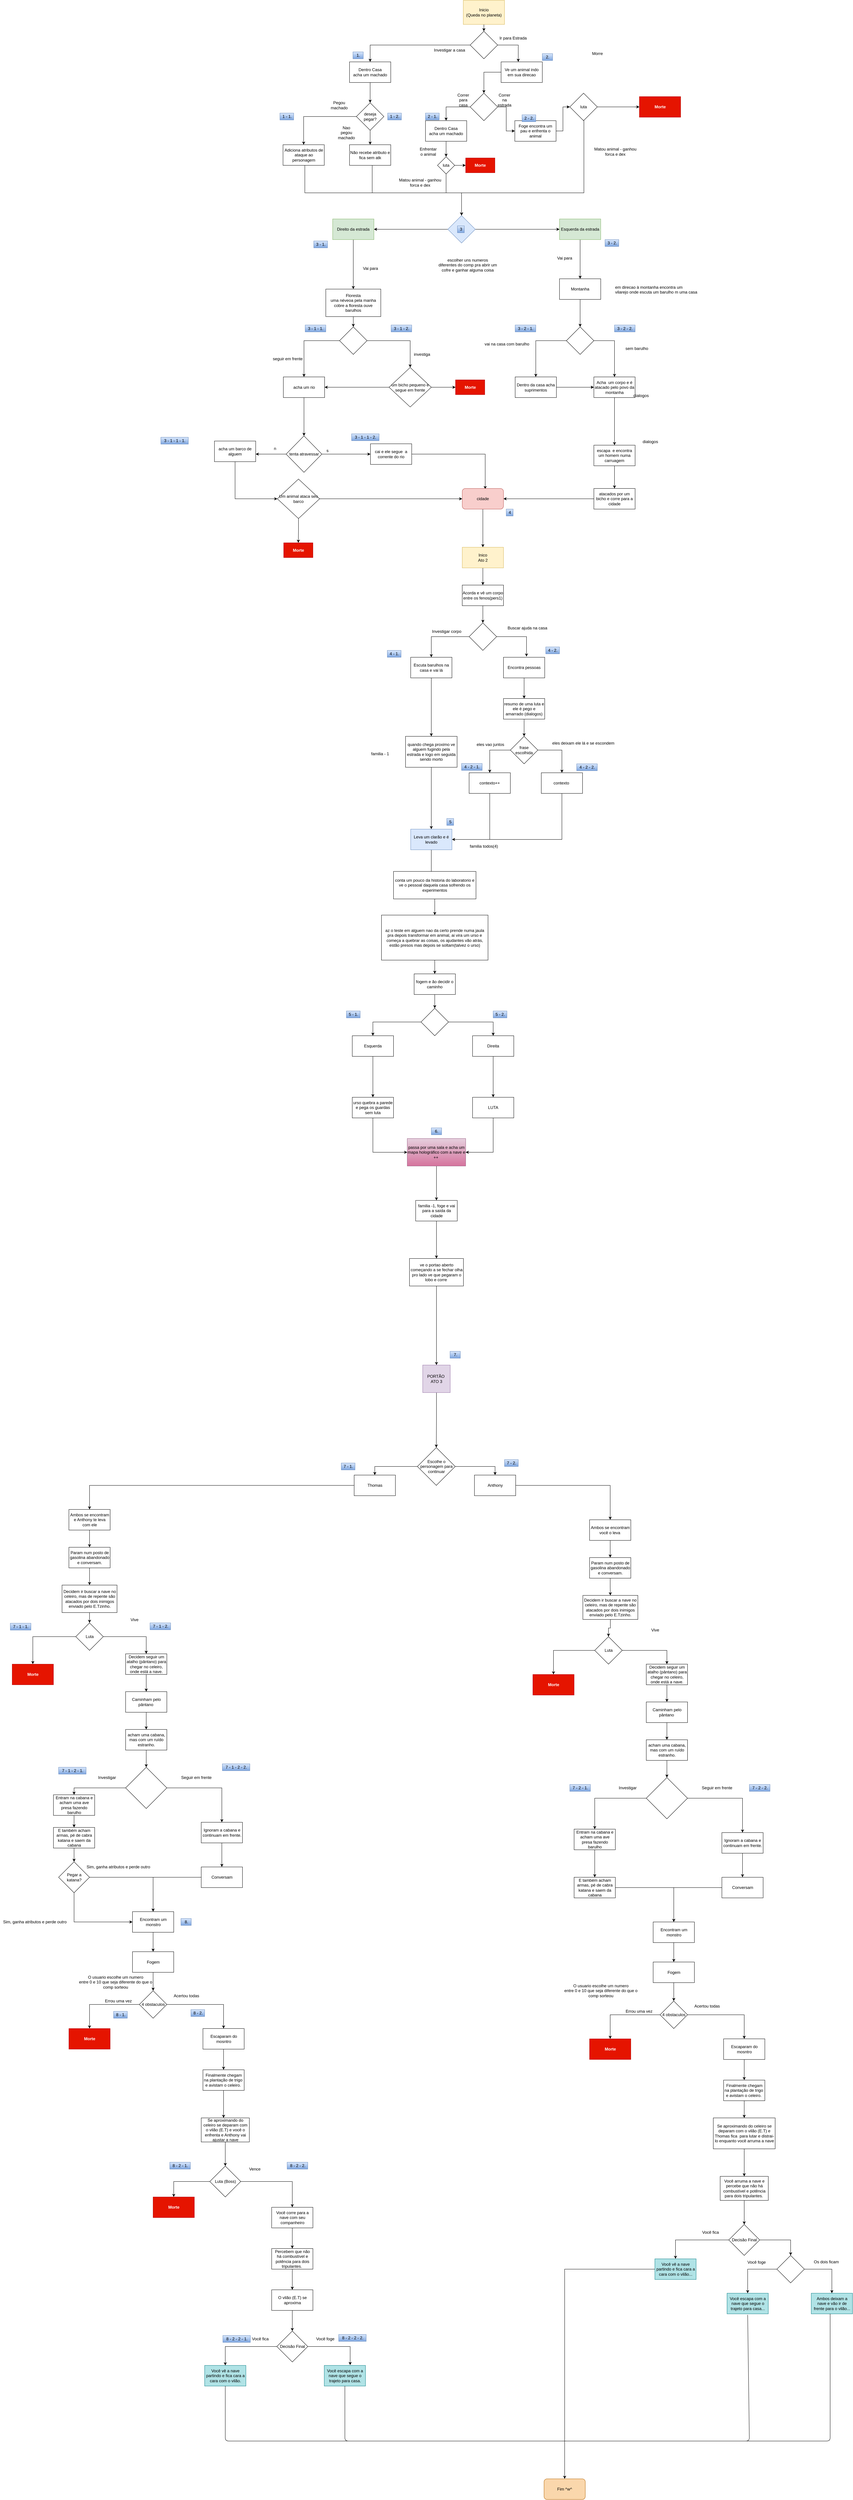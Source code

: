 <mxfile version="12.3.0" type="device" pages="1"><diagram id="U2qiYcvp2Oqb2b_URxkr" name="Page-1"><mxGraphModel dx="3891" dy="942" grid="1" gridSize="10" guides="1" tooltips="1" connect="1" arrows="1" fold="1" page="1" pageScale="1" pageWidth="827" pageHeight="1169" math="0" shadow="0"><root><mxCell id="0"/><mxCell id="1" parent="0"/><mxCell id="ryqL5AeOhukNmF9SLGdR-8" style="edgeStyle=orthogonalEdgeStyle;rounded=0;orthogonalLoop=1;jettySize=auto;html=1;" parent="1" source="ryqL5AeOhukNmF9SLGdR-1" target="ryqL5AeOhukNmF9SLGdR-7" edge="1"><mxGeometry relative="1" as="geometry"/></mxCell><mxCell id="ryqL5AeOhukNmF9SLGdR-1" value="Inicio&lt;br&gt;(Queda no planeta)" style="rounded=0;whiteSpace=wrap;html=1;fillColor=#fff2cc;strokeColor=#d6b656;" parent="1" vertex="1"><mxGeometry x="430" width="120" height="70" as="geometry"/></mxCell><mxCell id="sjMvpugGQZU3nYA_ye2o-17" style="edgeStyle=orthogonalEdgeStyle;rounded=0;orthogonalLoop=1;jettySize=auto;html=1;" edge="1" parent="1" source="ryqL5AeOhukNmF9SLGdR-3" target="ryqL5AeOhukNmF9SLGdR-34"><mxGeometry relative="1" as="geometry"/></mxCell><mxCell id="ryqL5AeOhukNmF9SLGdR-3" value="Dentro Casa&lt;br&gt;acha um machado" style="rounded=0;whiteSpace=wrap;html=1;" parent="1" vertex="1"><mxGeometry x="99" y="179" width="120" height="60" as="geometry"/></mxCell><mxCell id="ryqL5AeOhukNmF9SLGdR-14" style="edgeStyle=orthogonalEdgeStyle;rounded=0;orthogonalLoop=1;jettySize=auto;html=1;entryX=0.5;entryY=0;entryDx=0;entryDy=0;" parent="1" source="ryqL5AeOhukNmF9SLGdR-4" target="ryqL5AeOhukNmF9SLGdR-13" edge="1"><mxGeometry relative="1" as="geometry"/></mxCell><mxCell id="ryqL5AeOhukNmF9SLGdR-4" value="Ve um animal indo em sua direcao" style="rounded=0;whiteSpace=wrap;html=1;" parent="1" vertex="1"><mxGeometry x="540" y="179" width="120" height="60" as="geometry"/></mxCell><mxCell id="ryqL5AeOhukNmF9SLGdR-9" style="edgeStyle=orthogonalEdgeStyle;rounded=0;orthogonalLoop=1;jettySize=auto;html=1;" parent="1" source="ryqL5AeOhukNmF9SLGdR-7" target="ryqL5AeOhukNmF9SLGdR-3" edge="1"><mxGeometry relative="1" as="geometry"/></mxCell><mxCell id="ryqL5AeOhukNmF9SLGdR-10" style="edgeStyle=orthogonalEdgeStyle;rounded=0;orthogonalLoop=1;jettySize=auto;html=1;" parent="1" source="ryqL5AeOhukNmF9SLGdR-7" target="ryqL5AeOhukNmF9SLGdR-4" edge="1"><mxGeometry relative="1" as="geometry"><Array as="points"><mxPoint x="590" y="130"/></Array></mxGeometry></mxCell><mxCell id="ryqL5AeOhukNmF9SLGdR-7" value="" style="rhombus;whiteSpace=wrap;html=1;" parent="1" vertex="1"><mxGeometry x="450" y="90" width="80" height="80" as="geometry"/></mxCell><mxCell id="ryqL5AeOhukNmF9SLGdR-11" value="Ir para Estrada" style="text;html=1;strokeColor=none;fillColor=none;align=center;verticalAlign=middle;whiteSpace=wrap;rounded=0;" parent="1" vertex="1"><mxGeometry x="530" y="100" width="90" height="20" as="geometry"/></mxCell><mxCell id="ryqL5AeOhukNmF9SLGdR-12" value="Investigar a casa" style="text;html=1;strokeColor=none;fillColor=none;align=center;verticalAlign=middle;whiteSpace=wrap;rounded=0;" parent="1" vertex="1"><mxGeometry x="340" y="135" width="100" height="20" as="geometry"/></mxCell><mxCell id="ryqL5AeOhukNmF9SLGdR-17" style="edgeStyle=orthogonalEdgeStyle;rounded=0;orthogonalLoop=1;jettySize=auto;html=1;entryX=0;entryY=0.5;entryDx=0;entryDy=0;" parent="1" source="ryqL5AeOhukNmF9SLGdR-13" target="ryqL5AeOhukNmF9SLGdR-16" edge="1"><mxGeometry relative="1" as="geometry"/></mxCell><mxCell id="ryqL5AeOhukNmF9SLGdR-27" style="edgeStyle=orthogonalEdgeStyle;rounded=0;orthogonalLoop=1;jettySize=auto;html=1;entryX=0.5;entryY=0;entryDx=0;entryDy=0;" parent="1" source="ryqL5AeOhukNmF9SLGdR-13" target="ryqL5AeOhukNmF9SLGdR-26" edge="1"><mxGeometry relative="1" as="geometry"/></mxCell><mxCell id="ryqL5AeOhukNmF9SLGdR-13" value="" style="rhombus;whiteSpace=wrap;html=1;" parent="1" vertex="1"><mxGeometry x="450" y="270" width="80" height="80" as="geometry"/></mxCell><mxCell id="ryqL5AeOhukNmF9SLGdR-21" style="edgeStyle=orthogonalEdgeStyle;rounded=0;orthogonalLoop=1;jettySize=auto;html=1;entryX=0;entryY=0.5;entryDx=0;entryDy=0;" parent="1" source="ryqL5AeOhukNmF9SLGdR-16" target="ryqL5AeOhukNmF9SLGdR-20" edge="1"><mxGeometry relative="1" as="geometry"/></mxCell><mxCell id="ryqL5AeOhukNmF9SLGdR-16" value="Foge encontra um pau e enfrenta o animal" style="rounded=0;whiteSpace=wrap;html=1;" parent="1" vertex="1"><mxGeometry x="580" y="350" width="120" height="60" as="geometry"/></mxCell><mxCell id="ryqL5AeOhukNmF9SLGdR-18" value="Correr na estrada" style="text;html=1;strokeColor=none;fillColor=none;align=center;verticalAlign=middle;whiteSpace=wrap;rounded=0;" parent="1" vertex="1"><mxGeometry x="530" y="280" width="40" height="20" as="geometry"/></mxCell><mxCell id="ryqL5AeOhukNmF9SLGdR-19" value="Correr para casa" style="text;html=1;strokeColor=none;fillColor=none;align=center;verticalAlign=middle;whiteSpace=wrap;rounded=0;" parent="1" vertex="1"><mxGeometry x="410" y="280" width="40" height="20" as="geometry"/></mxCell><mxCell id="sjMvpugGQZU3nYA_ye2o-12" style="edgeStyle=orthogonalEdgeStyle;rounded=0;orthogonalLoop=1;jettySize=auto;html=1;entryX=0.5;entryY=0;entryDx=0;entryDy=0;" edge="1" parent="1" source="ryqL5AeOhukNmF9SLGdR-20" target="ryqL5AeOhukNmF9SLGdR-48"><mxGeometry relative="1" as="geometry"><Array as="points"><mxPoint x="781" y="560"/><mxPoint x="425" y="560"/></Array></mxGeometry></mxCell><mxCell id="sjMvpugGQZU3nYA_ye2o-73" style="edgeStyle=orthogonalEdgeStyle;rounded=0;orthogonalLoop=1;jettySize=auto;html=1;entryX=0;entryY=0.5;entryDx=0;entryDy=0;" edge="1" parent="1" source="ryqL5AeOhukNmF9SLGdR-20" target="sjMvpugGQZU3nYA_ye2o-72"><mxGeometry relative="1" as="geometry"/></mxCell><mxCell id="ryqL5AeOhukNmF9SLGdR-20" value="luta" style="rhombus;whiteSpace=wrap;html=1;" parent="1" vertex="1"><mxGeometry x="740" y="270" width="80" height="80" as="geometry"/></mxCell><mxCell id="ryqL5AeOhukNmF9SLGdR-23" value="Morre" style="text;html=1;strokeColor=none;fillColor=none;align=center;verticalAlign=middle;whiteSpace=wrap;rounded=0;" parent="1" vertex="1"><mxGeometry x="787.5" y="130" width="65" height="50" as="geometry"/></mxCell><mxCell id="ryqL5AeOhukNmF9SLGdR-25" value="Matou animal - ganhou forca e dex&lt;br&gt;" style="text;html=1;strokeColor=none;fillColor=none;align=center;verticalAlign=middle;whiteSpace=wrap;rounded=0;" parent="1" vertex="1"><mxGeometry x="810" y="410" width="125" height="60" as="geometry"/></mxCell><mxCell id="sjMvpugGQZU3nYA_ye2o-77" style="edgeStyle=orthogonalEdgeStyle;rounded=0;orthogonalLoop=1;jettySize=auto;html=1;entryX=0.5;entryY=0;entryDx=0;entryDy=0;" edge="1" parent="1" source="ryqL5AeOhukNmF9SLGdR-26" target="sjMvpugGQZU3nYA_ye2o-76"><mxGeometry relative="1" as="geometry"/></mxCell><mxCell id="ryqL5AeOhukNmF9SLGdR-26" value="Dentro Casa&lt;br&gt;acha um machado" style="rounded=0;whiteSpace=wrap;html=1;" parent="1" vertex="1"><mxGeometry x="320" y="350" width="120" height="60" as="geometry"/></mxCell><mxCell id="ryqL5AeOhukNmF9SLGdR-33" value="Enfrentar o animal" style="text;html=1;strokeColor=none;fillColor=none;align=center;verticalAlign=middle;whiteSpace=wrap;rounded=0;" parent="1" vertex="1"><mxGeometry x="307.5" y="430" width="40" height="20" as="geometry"/></mxCell><mxCell id="ryqL5AeOhukNmF9SLGdR-36" style="edgeStyle=orthogonalEdgeStyle;rounded=0;orthogonalLoop=1;jettySize=auto;html=1;entryX=0.5;entryY=0;entryDx=0;entryDy=0;" parent="1" source="ryqL5AeOhukNmF9SLGdR-34" target="ryqL5AeOhukNmF9SLGdR-38" edge="1"><mxGeometry relative="1" as="geometry"><mxPoint x="89" y="325" as="targetPoint"/></mxGeometry></mxCell><mxCell id="sjMvpugGQZU3nYA_ye2o-70" style="edgeStyle=orthogonalEdgeStyle;rounded=0;orthogonalLoop=1;jettySize=auto;html=1;" edge="1" parent="1" source="ryqL5AeOhukNmF9SLGdR-34" target="sjMvpugGQZU3nYA_ye2o-69"><mxGeometry relative="1" as="geometry"/></mxCell><mxCell id="ryqL5AeOhukNmF9SLGdR-34" value="deseja &lt;br&gt;pegar?" style="rhombus;whiteSpace=wrap;html=1;" parent="1" vertex="1"><mxGeometry x="119" y="298" width="80" height="80" as="geometry"/></mxCell><mxCell id="sjMvpugGQZU3nYA_ye2o-9" style="edgeStyle=orthogonalEdgeStyle;rounded=0;orthogonalLoop=1;jettySize=auto;html=1;entryX=0.5;entryY=0;entryDx=0;entryDy=0;exitX=0.5;exitY=1;exitDx=0;exitDy=0;" edge="1" parent="1" source="ryqL5AeOhukNmF9SLGdR-38" target="ryqL5AeOhukNmF9SLGdR-48"><mxGeometry relative="1" as="geometry"><Array as="points"><mxPoint x="-31" y="560"/><mxPoint x="425" y="560"/></Array></mxGeometry></mxCell><mxCell id="ryqL5AeOhukNmF9SLGdR-38" value="Adiciona atributos de ataque ao personagem" style="rounded=0;whiteSpace=wrap;html=1;" parent="1" vertex="1"><mxGeometry x="-94.5" y="420" width="120" height="60" as="geometry"/></mxCell><mxCell id="ryqL5AeOhukNmF9SLGdR-41" value="Nao pegou machado" style="text;html=1;strokeColor=none;fillColor=none;align=center;verticalAlign=middle;whiteSpace=wrap;rounded=0;" parent="1" vertex="1"><mxGeometry x="70" y="375" width="40" height="20" as="geometry"/></mxCell><mxCell id="ryqL5AeOhukNmF9SLGdR-42" value="Pegou machado" style="text;html=1;strokeColor=none;fillColor=none;align=center;verticalAlign=middle;whiteSpace=wrap;rounded=0;" parent="1" vertex="1"><mxGeometry x="49" y="295" width="40" height="20" as="geometry"/></mxCell><mxCell id="aaVtyTD0Q7FoSZ9LjQFX-4" style="edgeStyle=orthogonalEdgeStyle;rounded=0;orthogonalLoop=1;jettySize=auto;html=1;exitX=0.5;exitY=1;exitDx=0;exitDy=0;" parent="1" source="ryqL5AeOhukNmF9SLGdR-46" target="aaVtyTD0Q7FoSZ9LjQFX-3" edge="1"><mxGeometry relative="1" as="geometry"/></mxCell><mxCell id="ryqL5AeOhukNmF9SLGdR-46" value="Esquerda da estrada" style="rounded=0;whiteSpace=wrap;html=1;fillColor=#d5e8d4;strokeColor=#82b366;" parent="1" vertex="1"><mxGeometry x="710" y="636" width="120" height="60" as="geometry"/></mxCell><mxCell id="aaVtyTD0Q7FoSZ9LjQFX-2" style="edgeStyle=orthogonalEdgeStyle;rounded=0;orthogonalLoop=1;jettySize=auto;html=1;exitX=0.5;exitY=1;exitDx=0;exitDy=0;" parent="1" source="ryqL5AeOhukNmF9SLGdR-47" target="aaVtyTD0Q7FoSZ9LjQFX-1" edge="1"><mxGeometry relative="1" as="geometry"/></mxCell><mxCell id="ryqL5AeOhukNmF9SLGdR-47" value="Direito da estrada" style="rounded=0;whiteSpace=wrap;html=1;fillColor=#d5e8d4;strokeColor=#82b366;" parent="1" vertex="1"><mxGeometry x="50" y="636" width="120" height="60" as="geometry"/></mxCell><mxCell id="Y5-E0a8Ts1Yp2OZv3IG2-51" style="edgeStyle=orthogonalEdgeStyle;rounded=0;orthogonalLoop=1;jettySize=auto;html=1;entryX=0;entryY=0.5;entryDx=0;entryDy=0;" parent="1" source="ryqL5AeOhukNmF9SLGdR-48" target="ryqL5AeOhukNmF9SLGdR-46" edge="1"><mxGeometry relative="1" as="geometry"/></mxCell><mxCell id="sjMvpugGQZU3nYA_ye2o-13" style="edgeStyle=orthogonalEdgeStyle;rounded=0;orthogonalLoop=1;jettySize=auto;html=1;" edge="1" parent="1" source="ryqL5AeOhukNmF9SLGdR-48" target="ryqL5AeOhukNmF9SLGdR-47"><mxGeometry relative="1" as="geometry"/></mxCell><mxCell id="ryqL5AeOhukNmF9SLGdR-48" value="" style="rhombus;whiteSpace=wrap;html=1;fillColor=#dae8fc;strokeColor=#6c8ebf;" parent="1" vertex="1"><mxGeometry x="385" y="626" width="80" height="80" as="geometry"/></mxCell><mxCell id="aaVtyTD0Q7FoSZ9LjQFX-10" style="edgeStyle=orthogonalEdgeStyle;rounded=0;orthogonalLoop=1;jettySize=auto;html=1;exitX=0.5;exitY=1;exitDx=0;exitDy=0;entryX=0.5;entryY=0;entryDx=0;entryDy=0;" parent="1" source="aaVtyTD0Q7FoSZ9LjQFX-1" target="aaVtyTD0Q7FoSZ9LjQFX-8" edge="1"><mxGeometry relative="1" as="geometry"/></mxCell><mxCell id="aaVtyTD0Q7FoSZ9LjQFX-1" value="Floresta&lt;br&gt;uma néveoa pela manha cobre a floresta ouve barulhos" style="rounded=0;whiteSpace=wrap;html=1;" parent="1" vertex="1"><mxGeometry x="30" y="840" width="160" height="80" as="geometry"/></mxCell><mxCell id="aaVtyTD0Q7FoSZ9LjQFX-25" style="edgeStyle=orthogonalEdgeStyle;rounded=0;orthogonalLoop=1;jettySize=auto;html=1;exitX=0.5;exitY=1;exitDx=0;exitDy=0;entryX=0.5;entryY=0;entryDx=0;entryDy=0;" parent="1" source="aaVtyTD0Q7FoSZ9LjQFX-3" target="aaVtyTD0Q7FoSZ9LjQFX-7" edge="1"><mxGeometry relative="1" as="geometry"/></mxCell><mxCell id="aaVtyTD0Q7FoSZ9LjQFX-3" value="Montanha" style="rounded=0;whiteSpace=wrap;html=1;" parent="1" vertex="1"><mxGeometry x="710" y="810" width="120" height="60" as="geometry"/></mxCell><mxCell id="aaVtyTD0Q7FoSZ9LjQFX-5" value="Vai para" style="text;html=1;strokeColor=none;fillColor=none;align=center;verticalAlign=middle;whiteSpace=wrap;rounded=0;" parent="1" vertex="1"><mxGeometry x="125" y="770" width="70" height="20" as="geometry"/></mxCell><mxCell id="aaVtyTD0Q7FoSZ9LjQFX-6" value="Vai para" style="text;html=1;strokeColor=none;fillColor=none;align=center;verticalAlign=middle;whiteSpace=wrap;rounded=0;" parent="1" vertex="1"><mxGeometry x="690" y="740" width="70" height="20" as="geometry"/></mxCell><mxCell id="aaVtyTD0Q7FoSZ9LjQFX-23" style="edgeStyle=orthogonalEdgeStyle;rounded=0;orthogonalLoop=1;jettySize=auto;html=1;exitX=0;exitY=0.5;exitDx=0;exitDy=0;" parent="1" source="aaVtyTD0Q7FoSZ9LjQFX-7" target="aaVtyTD0Q7FoSZ9LjQFX-18" edge="1"><mxGeometry relative="1" as="geometry"/></mxCell><mxCell id="aaVtyTD0Q7FoSZ9LjQFX-24" style="edgeStyle=orthogonalEdgeStyle;rounded=0;orthogonalLoop=1;jettySize=auto;html=1;exitX=1;exitY=0.5;exitDx=0;exitDy=0;" parent="1" source="aaVtyTD0Q7FoSZ9LjQFX-7" target="aaVtyTD0Q7FoSZ9LjQFX-19" edge="1"><mxGeometry relative="1" as="geometry"/></mxCell><mxCell id="aaVtyTD0Q7FoSZ9LjQFX-7" value="" style="rhombus;whiteSpace=wrap;html=1;" parent="1" vertex="1"><mxGeometry x="730" y="950" width="80" height="80" as="geometry"/></mxCell><mxCell id="aaVtyTD0Q7FoSZ9LjQFX-13" style="edgeStyle=orthogonalEdgeStyle;rounded=0;orthogonalLoop=1;jettySize=auto;html=1;" parent="1" source="aaVtyTD0Q7FoSZ9LjQFX-8" target="aaVtyTD0Q7FoSZ9LjQFX-11" edge="1"><mxGeometry relative="1" as="geometry"/></mxCell><mxCell id="sjMvpugGQZU3nYA_ye2o-92" style="edgeStyle=orthogonalEdgeStyle;rounded=0;orthogonalLoop=1;jettySize=auto;html=1;entryX=0.5;entryY=0;entryDx=0;entryDy=0;" edge="1" parent="1" source="aaVtyTD0Q7FoSZ9LjQFX-8" target="sjMvpugGQZU3nYA_ye2o-84"><mxGeometry relative="1" as="geometry"/></mxCell><mxCell id="aaVtyTD0Q7FoSZ9LjQFX-8" value="" style="rhombus;whiteSpace=wrap;html=1;" parent="1" vertex="1"><mxGeometry x="70" y="950" width="80" height="80" as="geometry"/></mxCell><mxCell id="5Y2vTvkrrukpFgFzUwkt-11" style="edgeStyle=orthogonalEdgeStyle;rounded=0;orthogonalLoop=1;jettySize=auto;html=1;exitX=0.5;exitY=1;exitDx=0;exitDy=0;" parent="1" source="aaVtyTD0Q7FoSZ9LjQFX-11" target="5Y2vTvkrrukpFgFzUwkt-10" edge="1"><mxGeometry relative="1" as="geometry"/></mxCell><mxCell id="aaVtyTD0Q7FoSZ9LjQFX-11" value="acha um rio" style="rounded=0;whiteSpace=wrap;html=1;" parent="1" vertex="1"><mxGeometry x="-93.5" y="1095.5" width="120" height="60" as="geometry"/></mxCell><mxCell id="aaVtyTD0Q7FoSZ9LjQFX-15" value="s" style="text;html=1;strokeColor=none;fillColor=none;align=center;verticalAlign=middle;whiteSpace=wrap;rounded=0;" parent="1" vertex="1"><mxGeometry x="15" y="1300" width="40" height="20" as="geometry"/></mxCell><mxCell id="aaVtyTD0Q7FoSZ9LjQFX-16" value="investiga" style="text;html=1;strokeColor=none;fillColor=none;align=center;verticalAlign=middle;whiteSpace=wrap;rounded=0;" parent="1" vertex="1"><mxGeometry x="290" y="1020" width="40" height="20" as="geometry"/></mxCell><mxCell id="aaVtyTD0Q7FoSZ9LjQFX-17" value="seguir em frente" style="text;html=1;resizable=0;points=[];autosize=1;align=left;verticalAlign=top;spacingTop=-4;" parent="1" vertex="1"><mxGeometry x="-126" y="1033" width="100" height="20" as="geometry"/></mxCell><mxCell id="5Y2vTvkrrukpFgFzUwkt-3" style="edgeStyle=orthogonalEdgeStyle;rounded=0;orthogonalLoop=1;jettySize=auto;html=1;exitX=1;exitY=0.5;exitDx=0;exitDy=0;entryX=0;entryY=0.5;entryDx=0;entryDy=0;" parent="1" source="aaVtyTD0Q7FoSZ9LjQFX-18" target="aaVtyTD0Q7FoSZ9LjQFX-19" edge="1"><mxGeometry relative="1" as="geometry"/></mxCell><mxCell id="aaVtyTD0Q7FoSZ9LjQFX-18" value="Dentro da casa acha suprimentos" style="rounded=0;whiteSpace=wrap;html=1;" parent="1" vertex="1"><mxGeometry x="581" y="1095.5" width="120" height="60" as="geometry"/></mxCell><mxCell id="5Y2vTvkrrukpFgFzUwkt-6" style="edgeStyle=orthogonalEdgeStyle;rounded=0;orthogonalLoop=1;jettySize=auto;html=1;entryX=0.5;entryY=0;entryDx=0;entryDy=0;" parent="1" source="aaVtyTD0Q7FoSZ9LjQFX-19" target="5Y2vTvkrrukpFgFzUwkt-4" edge="1"><mxGeometry relative="1" as="geometry"/></mxCell><mxCell id="aaVtyTD0Q7FoSZ9LjQFX-19" value="Acha&amp;nbsp; um corpo e é atacado pelo povo da montanha" style="rounded=0;whiteSpace=wrap;html=1;" parent="1" vertex="1"><mxGeometry x="810" y="1095.5" width="120" height="60" as="geometry"/></mxCell><mxCell id="aaVtyTD0Q7FoSZ9LjQFX-20" value="em direcao à montanha encontra um&amp;nbsp; &lt;br&gt;vilarejo onde escuta um barulho m uma casa" style="text;html=1;resizable=0;points=[];autosize=1;align=left;verticalAlign=top;spacingTop=-4;" parent="1" vertex="1"><mxGeometry x="870" y="825" width="250" height="30" as="geometry"/></mxCell><mxCell id="aaVtyTD0Q7FoSZ9LjQFX-21" value="vai na casa com barulho" style="text;html=1;resizable=0;points=[];autosize=1;align=left;verticalAlign=top;spacingTop=-4;" parent="1" vertex="1"><mxGeometry x="490" y="990" width="150" height="20" as="geometry"/></mxCell><mxCell id="aaVtyTD0Q7FoSZ9LjQFX-22" value="sem barulho" style="text;html=1;resizable=0;points=[];autosize=1;align=left;verticalAlign=top;spacingTop=-4;" parent="1" vertex="1"><mxGeometry x="900" y="1003" width="80" height="20" as="geometry"/></mxCell><mxCell id="5Y2vTvkrrukpFgFzUwkt-9" style="edgeStyle=orthogonalEdgeStyle;rounded=0;orthogonalLoop=1;jettySize=auto;html=1;" parent="1" source="5Y2vTvkrrukpFgFzUwkt-4" target="5Y2vTvkrrukpFgFzUwkt-5" edge="1"><mxGeometry relative="1" as="geometry"/></mxCell><mxCell id="5Y2vTvkrrukpFgFzUwkt-4" value="escapa&amp;nbsp; e encontra um homem numa carruagem" style="rounded=0;whiteSpace=wrap;html=1;" parent="1" vertex="1"><mxGeometry x="810" y="1294" width="120" height="60" as="geometry"/></mxCell><mxCell id="5Y2vTvkrrukpFgFzUwkt-21" style="edgeStyle=orthogonalEdgeStyle;rounded=0;orthogonalLoop=1;jettySize=auto;html=1;exitX=0;exitY=0.5;exitDx=0;exitDy=0;entryX=1;entryY=0.5;entryDx=0;entryDy=0;" parent="1" source="5Y2vTvkrrukpFgFzUwkt-5" target="5Y2vTvkrrukpFgFzUwkt-18" edge="1"><mxGeometry relative="1" as="geometry"/></mxCell><mxCell id="5Y2vTvkrrukpFgFzUwkt-5" value="atacados por um bicho e corre para a cidade" style="rounded=0;whiteSpace=wrap;html=1;" parent="1" vertex="1"><mxGeometry x="810" y="1420" width="120" height="60" as="geometry"/></mxCell><mxCell id="5Y2vTvkrrukpFgFzUwkt-7" value="dialogos" style="text;html=1;resizable=0;points=[];autosize=1;align=left;verticalAlign=top;spacingTop=-4;" parent="1" vertex="1"><mxGeometry x="923" y="1140" width="60" height="20" as="geometry"/></mxCell><mxCell id="5Y2vTvkrrukpFgFzUwkt-8" value="dialogos" style="text;html=1;resizable=0;points=[];autosize=1;align=left;verticalAlign=top;spacingTop=-4;" parent="1" vertex="1"><mxGeometry x="950" y="1274" width="60" height="20" as="geometry"/></mxCell><mxCell id="5Y2vTvkrrukpFgFzUwkt-16" style="edgeStyle=orthogonalEdgeStyle;rounded=0;orthogonalLoop=1;jettySize=auto;html=1;exitX=1;exitY=0.5;exitDx=0;exitDy=0;entryX=0;entryY=0.5;entryDx=0;entryDy=0;" parent="1" source="5Y2vTvkrrukpFgFzUwkt-10" target="5Y2vTvkrrukpFgFzUwkt-13" edge="1"><mxGeometry relative="1" as="geometry"/></mxCell><mxCell id="sjMvpugGQZU3nYA_ye2o-31" style="edgeStyle=orthogonalEdgeStyle;rounded=0;orthogonalLoop=1;jettySize=auto;html=1;entryX=1;entryY=0.633;entryDx=0;entryDy=0;entryPerimeter=0;" edge="1" parent="1" source="5Y2vTvkrrukpFgFzUwkt-10" target="5Y2vTvkrrukpFgFzUwkt-14"><mxGeometry relative="1" as="geometry"/></mxCell><mxCell id="5Y2vTvkrrukpFgFzUwkt-10" value="tenta atravessar" style="rhombus;whiteSpace=wrap;html=1;" parent="1" vertex="1"><mxGeometry x="-85.5" y="1267" width="104" height="106" as="geometry"/></mxCell><mxCell id="5Y2vTvkrrukpFgFzUwkt-12" value="n" style="text;html=1;resizable=0;points=[];autosize=1;align=left;verticalAlign=top;spacingTop=-4;" parent="1" vertex="1"><mxGeometry x="-123.5" y="1294" width="20" height="20" as="geometry"/></mxCell><mxCell id="5Y2vTvkrrukpFgFzUwkt-19" style="edgeStyle=orthogonalEdgeStyle;rounded=0;orthogonalLoop=1;jettySize=auto;html=1;exitX=1;exitY=0.5;exitDx=0;exitDy=0;entryX=0.557;entryY=0.033;entryDx=0;entryDy=0;entryPerimeter=0;" parent="1" source="5Y2vTvkrrukpFgFzUwkt-13" target="5Y2vTvkrrukpFgFzUwkt-18" edge="1"><mxGeometry relative="1" as="geometry"/></mxCell><mxCell id="5Y2vTvkrrukpFgFzUwkt-13" value="cai e ele segue&amp;nbsp; a corrente do rio" style="rounded=0;whiteSpace=wrap;html=1;" parent="1" vertex="1"><mxGeometry x="160" y="1290" width="120" height="60" as="geometry"/></mxCell><mxCell id="sjMvpugGQZU3nYA_ye2o-94" style="edgeStyle=orthogonalEdgeStyle;rounded=0;orthogonalLoop=1;jettySize=auto;html=1;entryX=0;entryY=0.5;entryDx=0;entryDy=0;" edge="1" parent="1" source="5Y2vTvkrrukpFgFzUwkt-14" target="sjMvpugGQZU3nYA_ye2o-93"><mxGeometry relative="1" as="geometry"><Array as="points"><mxPoint x="-234" y="1450"/></Array></mxGeometry></mxCell><mxCell id="5Y2vTvkrrukpFgFzUwkt-14" value="acha um barco de alguem" style="rounded=0;whiteSpace=wrap;html=1;" parent="1" vertex="1"><mxGeometry x="-294" y="1282" width="120" height="60" as="geometry"/></mxCell><mxCell id="sjMvpugGQZU3nYA_ye2o-34" style="edgeStyle=orthogonalEdgeStyle;rounded=0;orthogonalLoop=1;jettySize=auto;html=1;" edge="1" parent="1" source="5Y2vTvkrrukpFgFzUwkt-18" target="dLfNppcMPjaep6smYfDL-1"><mxGeometry relative="1" as="geometry"/></mxCell><mxCell id="5Y2vTvkrrukpFgFzUwkt-18" value="cidade" style="rounded=1;whiteSpace=wrap;html=1;fillColor=#f8cecc;strokeColor=#b85450;" parent="1" vertex="1"><mxGeometry x="427" y="1420" width="120" height="60" as="geometry"/></mxCell><mxCell id="dLfNppcMPjaep6smYfDL-26" style="edgeStyle=orthogonalEdgeStyle;rounded=0;orthogonalLoop=1;jettySize=auto;html=1;exitX=0.5;exitY=1;exitDx=0;exitDy=0;entryX=0.5;entryY=0;entryDx=0;entryDy=0;" parent="1" source="dLfNppcMPjaep6smYfDL-1" target="dLfNppcMPjaep6smYfDL-3" edge="1"><mxGeometry relative="1" as="geometry"/></mxCell><mxCell id="dLfNppcMPjaep6smYfDL-1" value="Inico&lt;br&gt;Ato 2" style="rounded=0;whiteSpace=wrap;html=1;fillColor=#fff2cc;strokeColor=#d6b656;" parent="1" vertex="1"><mxGeometry x="427" y="1591" width="120" height="60" as="geometry"/></mxCell><mxCell id="dLfNppcMPjaep6smYfDL-27" style="edgeStyle=orthogonalEdgeStyle;rounded=0;orthogonalLoop=1;jettySize=auto;html=1;exitX=0.5;exitY=1;exitDx=0;exitDy=0;entryX=0.5;entryY=0;entryDx=0;entryDy=0;" parent="1" source="dLfNppcMPjaep6smYfDL-3" target="dLfNppcMPjaep6smYfDL-4" edge="1"><mxGeometry relative="1" as="geometry"/></mxCell><mxCell id="dLfNppcMPjaep6smYfDL-3" value="Acorda e vê um corpo entre os fenos(pers1)" style="rounded=0;whiteSpace=wrap;html=1;" parent="1" vertex="1"><mxGeometry x="427" y="1701" width="120" height="60" as="geometry"/></mxCell><mxCell id="dLfNppcMPjaep6smYfDL-11" style="edgeStyle=orthogonalEdgeStyle;rounded=0;orthogonalLoop=1;jettySize=auto;html=1;exitX=1;exitY=0.5;exitDx=0;exitDy=0;entryX=0.558;entryY=-0.033;entryDx=0;entryDy=0;entryPerimeter=0;" parent="1" source="dLfNppcMPjaep6smYfDL-4" target="dLfNppcMPjaep6smYfDL-9" edge="1"><mxGeometry relative="1" as="geometry"/></mxCell><mxCell id="dLfNppcMPjaep6smYfDL-40" style="edgeStyle=orthogonalEdgeStyle;rounded=0;orthogonalLoop=1;jettySize=auto;html=1;exitX=0;exitY=0.5;exitDx=0;exitDy=0;entryX=0.5;entryY=0;entryDx=0;entryDy=0;" parent="1" source="dLfNppcMPjaep6smYfDL-4" target="dLfNppcMPjaep6smYfDL-38" edge="1"><mxGeometry relative="1" as="geometry"/></mxCell><mxCell id="dLfNppcMPjaep6smYfDL-4" value="" style="rhombus;whiteSpace=wrap;html=1;" parent="1" vertex="1"><mxGeometry x="447" y="1811" width="80" height="80" as="geometry"/></mxCell><mxCell id="dLfNppcMPjaep6smYfDL-46" style="edgeStyle=orthogonalEdgeStyle;rounded=0;orthogonalLoop=1;jettySize=auto;html=1;exitX=0.5;exitY=1;exitDx=0;exitDy=0;entryX=0.458;entryY=0.125;entryDx=0;entryDy=0;entryPerimeter=0;" parent="1" source="dLfNppcMPjaep6smYfDL-5" target="dLfNppcMPjaep6smYfDL-45" edge="1"><mxGeometry relative="1" as="geometry"/></mxCell><mxCell id="dLfNppcMPjaep6smYfDL-5" value="Leva um clarão e é levado" style="rounded=0;whiteSpace=wrap;html=1;fillColor=#dae8fc;strokeColor=#6c8ebf;" parent="1" vertex="1"><mxGeometry x="277" y="2411" width="120" height="60" as="geometry"/></mxCell><mxCell id="dLfNppcMPjaep6smYfDL-6" value="Investigar corpo" style="text;html=1;resizable=0;points=[];autosize=1;align=left;verticalAlign=top;spacingTop=-4;" parent="1" vertex="1"><mxGeometry x="337" y="1826" width="100" height="20" as="geometry"/></mxCell><mxCell id="dLfNppcMPjaep6smYfDL-7" value="Buscar ajuda na casa&lt;br&gt;" style="text;html=1;resizable=0;points=[];autosize=1;align=left;verticalAlign=top;spacingTop=-4;" parent="1" vertex="1"><mxGeometry x="557" y="1816" width="130" height="20" as="geometry"/></mxCell><mxCell id="dLfNppcMPjaep6smYfDL-16" style="edgeStyle=orthogonalEdgeStyle;rounded=0;orthogonalLoop=1;jettySize=auto;html=1;exitX=0.5;exitY=1;exitDx=0;exitDy=0;" parent="1" source="dLfNppcMPjaep6smYfDL-9" target="dLfNppcMPjaep6smYfDL-15" edge="1"><mxGeometry relative="1" as="geometry"/></mxCell><mxCell id="dLfNppcMPjaep6smYfDL-9" value="Encontra pessoas" style="rounded=0;whiteSpace=wrap;html=1;" parent="1" vertex="1"><mxGeometry x="547" y="1911" width="120" height="60" as="geometry"/></mxCell><mxCell id="dLfNppcMPjaep6smYfDL-24" style="edgeStyle=orthogonalEdgeStyle;rounded=0;orthogonalLoop=1;jettySize=auto;html=1;exitX=0.5;exitY=1;exitDx=0;exitDy=0;entryX=0.5;entryY=0;entryDx=0;entryDy=0;" parent="1" source="dLfNppcMPjaep6smYfDL-15" target="dLfNppcMPjaep6smYfDL-17" edge="1"><mxGeometry relative="1" as="geometry"/></mxCell><mxCell id="dLfNppcMPjaep6smYfDL-15" value="resumo de uma luta e ele é pego e amarrado (dialogos)" style="rounded=0;whiteSpace=wrap;html=1;" parent="1" vertex="1"><mxGeometry x="547" y="2031" width="120" height="60" as="geometry"/></mxCell><mxCell id="dLfNppcMPjaep6smYfDL-22" style="edgeStyle=orthogonalEdgeStyle;rounded=0;orthogonalLoop=1;jettySize=auto;html=1;exitX=0;exitY=0.5;exitDx=0;exitDy=0;" parent="1" source="dLfNppcMPjaep6smYfDL-17" target="dLfNppcMPjaep6smYfDL-19" edge="1"><mxGeometry relative="1" as="geometry"/></mxCell><mxCell id="dLfNppcMPjaep6smYfDL-23" style="edgeStyle=orthogonalEdgeStyle;rounded=0;orthogonalLoop=1;jettySize=auto;html=1;exitX=1;exitY=0.5;exitDx=0;exitDy=0;entryX=0.5;entryY=0;entryDx=0;entryDy=0;" parent="1" source="dLfNppcMPjaep6smYfDL-17" target="dLfNppcMPjaep6smYfDL-20" edge="1"><mxGeometry relative="1" as="geometry"/></mxCell><mxCell id="dLfNppcMPjaep6smYfDL-17" value="frase escolhida" style="rhombus;whiteSpace=wrap;html=1;" parent="1" vertex="1"><mxGeometry x="567" y="2141" width="80" height="80" as="geometry"/></mxCell><mxCell id="dLfNppcMPjaep6smYfDL-18" value="eles vao juntos" style="text;html=1;resizable=0;points=[];autosize=1;align=left;verticalAlign=top;spacingTop=-4;" parent="1" vertex="1"><mxGeometry x="467" y="2155" width="100" height="20" as="geometry"/></mxCell><mxCell id="dLfNppcMPjaep6smYfDL-19" value="contexto++" style="rounded=0;whiteSpace=wrap;html=1;" parent="1" vertex="1"><mxGeometry x="447" y="2247" width="120" height="60" as="geometry"/></mxCell><mxCell id="dLfNppcMPjaep6smYfDL-35" style="edgeStyle=orthogonalEdgeStyle;rounded=0;orthogonalLoop=1;jettySize=auto;html=1;exitX=0.5;exitY=1;exitDx=0;exitDy=0;entryX=1;entryY=0.5;entryDx=0;entryDy=0;" parent="1" source="dLfNppcMPjaep6smYfDL-20" target="dLfNppcMPjaep6smYfDL-5" edge="1"><mxGeometry relative="1" as="geometry"/></mxCell><mxCell id="dLfNppcMPjaep6smYfDL-20" value="contexto&amp;nbsp;" style="rounded=0;whiteSpace=wrap;html=1;" parent="1" vertex="1"><mxGeometry x="657" y="2247" width="120" height="60" as="geometry"/></mxCell><mxCell id="dLfNppcMPjaep6smYfDL-21" value="eles deixam ele lá e se escondem" style="text;html=1;resizable=0;points=[];autosize=1;align=left;verticalAlign=top;spacingTop=-4;" parent="1" vertex="1"><mxGeometry x="687" y="2151" width="200" height="20" as="geometry"/></mxCell><mxCell id="dLfNppcMPjaep6smYfDL-37" value="" style="endArrow=none;html=1;entryX=0.5;entryY=1;entryDx=0;entryDy=0;" parent="1" target="dLfNppcMPjaep6smYfDL-19" edge="1"><mxGeometry width="50" height="50" relative="1" as="geometry"><mxPoint x="507" y="2441" as="sourcePoint"/><mxPoint x="527" y="2329" as="targetPoint"/></mxGeometry></mxCell><mxCell id="dLfNppcMPjaep6smYfDL-43" style="edgeStyle=orthogonalEdgeStyle;rounded=0;orthogonalLoop=1;jettySize=auto;html=1;exitX=0.5;exitY=1;exitDx=0;exitDy=0;" parent="1" source="dLfNppcMPjaep6smYfDL-38" target="dLfNppcMPjaep6smYfDL-42" edge="1"><mxGeometry relative="1" as="geometry"/></mxCell><mxCell id="dLfNppcMPjaep6smYfDL-38" value="Escuta barulhos na casa e vai lá" style="rounded=0;whiteSpace=wrap;html=1;" parent="1" vertex="1"><mxGeometry x="277" y="1911" width="120" height="60" as="geometry"/></mxCell><mxCell id="dLfNppcMPjaep6smYfDL-44" style="edgeStyle=orthogonalEdgeStyle;rounded=0;orthogonalLoop=1;jettySize=auto;html=1;exitX=0.5;exitY=1;exitDx=0;exitDy=0;" parent="1" source="dLfNppcMPjaep6smYfDL-42" target="dLfNppcMPjaep6smYfDL-5" edge="1"><mxGeometry relative="1" as="geometry"/></mxCell><mxCell id="dLfNppcMPjaep6smYfDL-42" value="quando chega proximo ve alguem fugindo pela estrada e logo em seguida sendo morto" style="rounded=0;whiteSpace=wrap;html=1;" parent="1" vertex="1"><mxGeometry x="262" y="2141" width="150" height="90" as="geometry"/></mxCell><mxCell id="dLfNppcMPjaep6smYfDL-53" style="edgeStyle=orthogonalEdgeStyle;rounded=0;orthogonalLoop=1;jettySize=auto;html=1;exitX=0.5;exitY=1;exitDx=0;exitDy=0;entryX=0.5;entryY=0;entryDx=0;entryDy=0;" parent="1" source="dLfNppcMPjaep6smYfDL-45" target="dLfNppcMPjaep6smYfDL-50" edge="1"><mxGeometry relative="1" as="geometry"/></mxCell><mxCell id="dLfNppcMPjaep6smYfDL-45" value="conta um pouco da historia do laboratorio e ve o pessoal daquela casa sofrendo os experimentos" style="rounded=0;whiteSpace=wrap;html=1;" parent="1" vertex="1"><mxGeometry x="227" y="2534" width="240" height="80" as="geometry"/></mxCell><mxCell id="dLfNppcMPjaep6smYfDL-48" value="familia - 1" style="text;html=1;resizable=0;points=[];autosize=1;align=left;verticalAlign=top;spacingTop=-4;" parent="1" vertex="1"><mxGeometry x="160" y="2182" width="70" height="20" as="geometry"/></mxCell><mxCell id="dLfNppcMPjaep6smYfDL-49" value="familia todos(4)" style="text;html=1;resizable=0;points=[];autosize=1;align=left;verticalAlign=top;spacingTop=-4;" parent="1" vertex="1"><mxGeometry x="447" y="2451" width="100" height="20" as="geometry"/></mxCell><mxCell id="dLfNppcMPjaep6smYfDL-54" style="edgeStyle=orthogonalEdgeStyle;rounded=0;orthogonalLoop=1;jettySize=auto;html=1;exitX=0.5;exitY=1;exitDx=0;exitDy=0;entryX=0.5;entryY=0;entryDx=0;entryDy=0;" parent="1" source="dLfNppcMPjaep6smYfDL-50" target="dLfNppcMPjaep6smYfDL-51" edge="1"><mxGeometry relative="1" as="geometry"/></mxCell><mxCell id="dLfNppcMPjaep6smYfDL-50" value="az o teste em alguem nao da certo prende numa jaula pra depois transformar em animal, ai vira um urso e começa a quebrar as coisas, os ajudantes vão atrás, estão presos mas depois se soltam(talvez o urso)" style="rounded=0;whiteSpace=wrap;html=1;" parent="1" vertex="1"><mxGeometry x="192" y="2661" width="310" height="131" as="geometry"/></mxCell><mxCell id="dLfNppcMPjaep6smYfDL-55" style="edgeStyle=orthogonalEdgeStyle;rounded=0;orthogonalLoop=1;jettySize=auto;html=1;exitX=0.5;exitY=1;exitDx=0;exitDy=0;" parent="1" source="dLfNppcMPjaep6smYfDL-51" target="dLfNppcMPjaep6smYfDL-52" edge="1"><mxGeometry relative="1" as="geometry"/></mxCell><mxCell id="dLfNppcMPjaep6smYfDL-51" value="fogem e ão decidir o caminho" style="rounded=0;whiteSpace=wrap;html=1;" parent="1" vertex="1"><mxGeometry x="287" y="2832" width="120" height="60" as="geometry"/></mxCell><mxCell id="dLfNppcMPjaep6smYfDL-58" style="edgeStyle=orthogonalEdgeStyle;rounded=0;orthogonalLoop=1;jettySize=auto;html=1;exitX=0;exitY=0.5;exitDx=0;exitDy=0;entryX=0.5;entryY=0;entryDx=0;entryDy=0;" parent="1" source="dLfNppcMPjaep6smYfDL-52" target="dLfNppcMPjaep6smYfDL-56" edge="1"><mxGeometry relative="1" as="geometry"/></mxCell><mxCell id="dLfNppcMPjaep6smYfDL-59" style="edgeStyle=orthogonalEdgeStyle;rounded=0;orthogonalLoop=1;jettySize=auto;html=1;exitX=1;exitY=0.5;exitDx=0;exitDy=0;entryX=0.5;entryY=0;entryDx=0;entryDy=0;" parent="1" source="dLfNppcMPjaep6smYfDL-52" target="dLfNppcMPjaep6smYfDL-57" edge="1"><mxGeometry relative="1" as="geometry"/></mxCell><mxCell id="dLfNppcMPjaep6smYfDL-52" value="" style="rhombus;whiteSpace=wrap;html=1;" parent="1" vertex="1"><mxGeometry x="307" y="2932" width="80" height="80" as="geometry"/></mxCell><mxCell id="dLfNppcMPjaep6smYfDL-64" style="edgeStyle=orthogonalEdgeStyle;rounded=0;orthogonalLoop=1;jettySize=auto;html=1;exitX=0.5;exitY=1;exitDx=0;exitDy=0;entryX=0.5;entryY=0;entryDx=0;entryDy=0;" parent="1" source="dLfNppcMPjaep6smYfDL-56" target="dLfNppcMPjaep6smYfDL-63" edge="1"><mxGeometry relative="1" as="geometry"/></mxCell><mxCell id="dLfNppcMPjaep6smYfDL-56" value="Esquerda" style="rounded=0;whiteSpace=wrap;html=1;" parent="1" vertex="1"><mxGeometry x="107" y="3012" width="120" height="60" as="geometry"/></mxCell><mxCell id="dLfNppcMPjaep6smYfDL-61" style="edgeStyle=orthogonalEdgeStyle;rounded=0;orthogonalLoop=1;jettySize=auto;html=1;exitX=0.5;exitY=1;exitDx=0;exitDy=0;entryX=0.5;entryY=0;entryDx=0;entryDy=0;" parent="1" source="dLfNppcMPjaep6smYfDL-57" target="dLfNppcMPjaep6smYfDL-60" edge="1"><mxGeometry relative="1" as="geometry"/></mxCell><mxCell id="dLfNppcMPjaep6smYfDL-57" value="Direita" style="rounded=0;whiteSpace=wrap;html=1;" parent="1" vertex="1"><mxGeometry x="457" y="3012" width="120" height="60" as="geometry"/></mxCell><mxCell id="dLfNppcMPjaep6smYfDL-68" style="edgeStyle=orthogonalEdgeStyle;rounded=0;orthogonalLoop=1;jettySize=auto;html=1;exitX=0.5;exitY=1;exitDx=0;exitDy=0;entryX=1;entryY=0.5;entryDx=0;entryDy=0;" parent="1" source="dLfNppcMPjaep6smYfDL-60" target="dLfNppcMPjaep6smYfDL-62" edge="1"><mxGeometry relative="1" as="geometry"/></mxCell><mxCell id="dLfNppcMPjaep6smYfDL-60" value="LUTA" style="rounded=0;whiteSpace=wrap;html=1;" parent="1" vertex="1"><mxGeometry x="457" y="3191" width="120" height="60" as="geometry"/></mxCell><mxCell id="I8MaXWQberS6VrAS9BKp-14" style="edgeStyle=orthogonalEdgeStyle;rounded=0;orthogonalLoop=1;jettySize=auto;html=1;exitX=0.5;exitY=1;exitDx=0;exitDy=0;" parent="1" source="dLfNppcMPjaep6smYfDL-62" target="dLfNppcMPjaep6smYfDL-70" edge="1"><mxGeometry relative="1" as="geometry"/></mxCell><mxCell id="dLfNppcMPjaep6smYfDL-62" value="passa por uma sala e acha um mapa holográfico com a nave e ++&amp;nbsp;" style="rounded=0;whiteSpace=wrap;html=1;gradientColor=#d5739d;fillColor=#e6d0de;strokeColor=#996185;" parent="1" vertex="1"><mxGeometry x="267" y="3311" width="170" height="80" as="geometry"/></mxCell><mxCell id="dLfNppcMPjaep6smYfDL-67" style="edgeStyle=orthogonalEdgeStyle;rounded=0;orthogonalLoop=1;jettySize=auto;html=1;exitX=0.5;exitY=1;exitDx=0;exitDy=0;entryX=0;entryY=0.5;entryDx=0;entryDy=0;" parent="1" source="dLfNppcMPjaep6smYfDL-63" target="dLfNppcMPjaep6smYfDL-62" edge="1"><mxGeometry relative="1" as="geometry"/></mxCell><mxCell id="dLfNppcMPjaep6smYfDL-63" value="urso quebra a parede e pega os guardas sem luta" style="rounded=0;whiteSpace=wrap;html=1;" parent="1" vertex="1"><mxGeometry x="107" y="3191" width="120" height="60" as="geometry"/></mxCell><mxCell id="sjMvpugGQZU3nYA_ye2o-35" style="edgeStyle=orthogonalEdgeStyle;rounded=0;orthogonalLoop=1;jettySize=auto;html=1;" edge="1" parent="1" source="dLfNppcMPjaep6smYfDL-70" target="dLfNppcMPjaep6smYfDL-77"><mxGeometry relative="1" as="geometry"/></mxCell><mxCell id="dLfNppcMPjaep6smYfDL-70" value="familia -1, foge e vai para a saída da cidade" style="rounded=0;whiteSpace=wrap;html=1;" parent="1" vertex="1"><mxGeometry x="291.5" y="3491" width="121" height="60" as="geometry"/></mxCell><mxCell id="sjMvpugGQZU3nYA_ye2o-44" style="edgeStyle=orthogonalEdgeStyle;rounded=0;orthogonalLoop=1;jettySize=auto;html=1;entryX=0.5;entryY=0;entryDx=0;entryDy=0;" edge="1" parent="1" source="dLfNppcMPjaep6smYfDL-72" target="I8MaXWQberS6VrAS9BKp-3"><mxGeometry relative="1" as="geometry"/></mxCell><mxCell id="dLfNppcMPjaep6smYfDL-72" value="PORTÃO&amp;nbsp;&lt;br&gt;ATO 3" style="whiteSpace=wrap;html=1;aspect=fixed;fillColor=#e1d5e7;strokeColor=#9673a6;" parent="1" vertex="1"><mxGeometry x="312" y="3970" width="80" height="80" as="geometry"/></mxCell><mxCell id="sjMvpugGQZU3nYA_ye2o-36" style="edgeStyle=orthogonalEdgeStyle;rounded=0;orthogonalLoop=1;jettySize=auto;html=1;" edge="1" parent="1" source="dLfNppcMPjaep6smYfDL-77" target="dLfNppcMPjaep6smYfDL-72"><mxGeometry relative="1" as="geometry"/></mxCell><mxCell id="dLfNppcMPjaep6smYfDL-77" value="ve o portao aberto começando a se fechar olha pro lado ve que pegaram o lobo e corre&amp;nbsp;" style="rounded=0;whiteSpace=wrap;html=1;" parent="1" vertex="1"><mxGeometry x="273.5" y="3660" width="157" height="80" as="geometry"/></mxCell><mxCell id="I8MaXWQberS6VrAS9BKp-7" style="edgeStyle=orthogonalEdgeStyle;rounded=0;orthogonalLoop=1;jettySize=auto;html=1;exitX=0;exitY=0.5;exitDx=0;exitDy=0;entryX=0.5;entryY=0;entryDx=0;entryDy=0;" parent="1" source="I8MaXWQberS6VrAS9BKp-3" target="I8MaXWQberS6VrAS9BKp-5" edge="1"><mxGeometry relative="1" as="geometry"/></mxCell><mxCell id="I8MaXWQberS6VrAS9BKp-8" style="edgeStyle=orthogonalEdgeStyle;rounded=0;orthogonalLoop=1;jettySize=auto;html=1;exitX=1;exitY=0.5;exitDx=0;exitDy=0;entryX=0.5;entryY=0;entryDx=0;entryDy=0;" parent="1" source="I8MaXWQberS6VrAS9BKp-3" target="I8MaXWQberS6VrAS9BKp-6" edge="1"><mxGeometry relative="1" as="geometry"/></mxCell><mxCell id="I8MaXWQberS6VrAS9BKp-3" value="Escolhe o personagem para continuar" style="rhombus;whiteSpace=wrap;html=1;" parent="1" vertex="1"><mxGeometry x="296.5" y="4210" width="110" height="110" as="geometry"/></mxCell><mxCell id="I8MaXWQberS6VrAS9BKp-101" style="edgeStyle=orthogonalEdgeStyle;rounded=0;orthogonalLoop=1;jettySize=auto;html=1;entryX=0.5;entryY=0;entryDx=0;entryDy=0;" parent="1" source="I8MaXWQberS6VrAS9BKp-5" target="I8MaXWQberS6VrAS9BKp-9" edge="1"><mxGeometry relative="1" as="geometry"/></mxCell><mxCell id="I8MaXWQberS6VrAS9BKp-5" value="Thomas" style="rounded=0;whiteSpace=wrap;html=1;" parent="1" vertex="1"><mxGeometry x="112.5" y="4290" width="120" height="60" as="geometry"/></mxCell><mxCell id="I8MaXWQberS6VrAS9BKp-154" style="edgeStyle=orthogonalEdgeStyle;rounded=0;orthogonalLoop=1;jettySize=auto;html=1;" parent="1" source="I8MaXWQberS6VrAS9BKp-6" target="I8MaXWQberS6VrAS9BKp-111" edge="1"><mxGeometry relative="1" as="geometry"/></mxCell><mxCell id="I8MaXWQberS6VrAS9BKp-6" value="Anthony" style="rounded=0;whiteSpace=wrap;html=1;" parent="1" vertex="1"><mxGeometry x="462.5" y="4290" width="120" height="60" as="geometry"/></mxCell><mxCell id="I8MaXWQberS6VrAS9BKp-16" style="edgeStyle=orthogonalEdgeStyle;rounded=0;orthogonalLoop=1;jettySize=auto;html=1;entryX=0.5;entryY=0;entryDx=0;entryDy=0;" parent="1" source="I8MaXWQberS6VrAS9BKp-9" target="I8MaXWQberS6VrAS9BKp-13" edge="1"><mxGeometry relative="1" as="geometry"/></mxCell><mxCell id="I8MaXWQberS6VrAS9BKp-9" value="Ambos se encontram e Anthony te leva com ele" style="rounded=0;whiteSpace=wrap;html=1;" parent="1" vertex="1"><mxGeometry x="-717.5" y="4390" width="120" height="60" as="geometry"/></mxCell><mxCell id="I8MaXWQberS6VrAS9BKp-18" style="edgeStyle=orthogonalEdgeStyle;rounded=0;orthogonalLoop=1;jettySize=auto;html=1;entryX=0.5;entryY=0;entryDx=0;entryDy=0;" parent="1" source="I8MaXWQberS6VrAS9BKp-13" target="I8MaXWQberS6VrAS9BKp-17" edge="1"><mxGeometry relative="1" as="geometry"/></mxCell><mxCell id="I8MaXWQberS6VrAS9BKp-13" value="Param num posto de gasolina abandonado e conversam." style="rounded=0;whiteSpace=wrap;html=1;" parent="1" vertex="1"><mxGeometry x="-717.5" y="4500" width="120" height="60" as="geometry"/></mxCell><mxCell id="I8MaXWQberS6VrAS9BKp-20" style="edgeStyle=orthogonalEdgeStyle;rounded=0;orthogonalLoop=1;jettySize=auto;html=1;exitX=0.5;exitY=1;exitDx=0;exitDy=0;entryX=0.5;entryY=0;entryDx=0;entryDy=0;" parent="1" source="I8MaXWQberS6VrAS9BKp-17" edge="1"><mxGeometry relative="1" as="geometry"><mxPoint x="-657.5" y="4720" as="targetPoint"/></mxGeometry></mxCell><mxCell id="I8MaXWQberS6VrAS9BKp-17" value="Decidem ir buscar a nave no celeiro, mas de repente são atacados por dois inimigos enviado pelo E.Tzinho." style="rounded=0;whiteSpace=wrap;html=1;" parent="1" vertex="1"><mxGeometry x="-737.5" y="4610" width="160" height="80" as="geometry"/></mxCell><mxCell id="I8MaXWQberS6VrAS9BKp-33" style="edgeStyle=orthogonalEdgeStyle;rounded=0;orthogonalLoop=1;jettySize=auto;html=1;entryX=0.5;entryY=0;entryDx=0;entryDy=0;" parent="1" source="I8MaXWQberS6VrAS9BKp-24" target="I8MaXWQberS6VrAS9BKp-32" edge="1"><mxGeometry relative="1" as="geometry"/></mxCell><mxCell id="I8MaXWQberS6VrAS9BKp-24" value="Decidem seguir um atalho (pântano) para chegar no celeiro, onde está a nave." style="rounded=0;whiteSpace=wrap;html=1;" parent="1" vertex="1"><mxGeometry x="-552.5" y="4810" width="120" height="60" as="geometry"/></mxCell><mxCell id="I8MaXWQberS6VrAS9BKp-29" value="Vive&lt;br&gt;" style="text;html=1;align=center;verticalAlign=middle;resizable=0;points=[];;autosize=1;" parent="1" vertex="1"><mxGeometry x="-547.5" y="4701" width="40" height="20" as="geometry"/></mxCell><mxCell id="I8MaXWQberS6VrAS9BKp-36" style="edgeStyle=orthogonalEdgeStyle;rounded=0;orthogonalLoop=1;jettySize=auto;html=1;" parent="1" source="I8MaXWQberS6VrAS9BKp-32" target="I8MaXWQberS6VrAS9BKp-34" edge="1"><mxGeometry relative="1" as="geometry"/></mxCell><mxCell id="I8MaXWQberS6VrAS9BKp-32" value="Caminham pelo pântano&amp;nbsp;" style="rounded=0;whiteSpace=wrap;html=1;" parent="1" vertex="1"><mxGeometry x="-552.5" y="4920" width="120" height="60" as="geometry"/></mxCell><mxCell id="I8MaXWQberS6VrAS9BKp-38" style="edgeStyle=orthogonalEdgeStyle;rounded=0;orthogonalLoop=1;jettySize=auto;html=1;entryX=0.5;entryY=0;entryDx=0;entryDy=0;" parent="1" source="I8MaXWQberS6VrAS9BKp-34" target="I8MaXWQberS6VrAS9BKp-37" edge="1"><mxGeometry relative="1" as="geometry"/></mxCell><mxCell id="I8MaXWQberS6VrAS9BKp-34" value="acham uma cabana, mas com um ruído estranho." style="rounded=0;whiteSpace=wrap;html=1;" parent="1" vertex="1"><mxGeometry x="-552.5" y="5030" width="120" height="60" as="geometry"/></mxCell><mxCell id="I8MaXWQberS6VrAS9BKp-41" style="edgeStyle=orthogonalEdgeStyle;rounded=0;orthogonalLoop=1;jettySize=auto;html=1;entryX=0.5;entryY=0;entryDx=0;entryDy=0;" parent="1" source="I8MaXWQberS6VrAS9BKp-37" target="I8MaXWQberS6VrAS9BKp-39" edge="1"><mxGeometry relative="1" as="geometry"/></mxCell><mxCell id="I8MaXWQberS6VrAS9BKp-42" style="edgeStyle=orthogonalEdgeStyle;rounded=0;orthogonalLoop=1;jettySize=auto;html=1;" parent="1" source="I8MaXWQberS6VrAS9BKp-37" target="I8MaXWQberS6VrAS9BKp-40" edge="1"><mxGeometry relative="1" as="geometry"/></mxCell><mxCell id="I8MaXWQberS6VrAS9BKp-37" value="" style="rhombus;whiteSpace=wrap;html=1;" parent="1" vertex="1"><mxGeometry x="-552.5" y="5140" width="120" height="120" as="geometry"/></mxCell><mxCell id="I8MaXWQberS6VrAS9BKp-46" style="edgeStyle=orthogonalEdgeStyle;rounded=0;orthogonalLoop=1;jettySize=auto;html=1;entryX=0.5;entryY=0;entryDx=0;entryDy=0;" parent="1" source="I8MaXWQberS6VrAS9BKp-39" target="I8MaXWQberS6VrAS9BKp-45" edge="1"><mxGeometry relative="1" as="geometry"/></mxCell><mxCell id="I8MaXWQberS6VrAS9BKp-39" value="Entram na cabana e acham uma ave presa fazendo barulho" style="rounded=0;whiteSpace=wrap;html=1;" parent="1" vertex="1"><mxGeometry x="-762.5" y="5220" width="120" height="60" as="geometry"/></mxCell><mxCell id="I8MaXWQberS6VrAS9BKp-50" style="edgeStyle=orthogonalEdgeStyle;rounded=0;orthogonalLoop=1;jettySize=auto;html=1;" parent="1" source="I8MaXWQberS6VrAS9BKp-40" target="I8MaXWQberS6VrAS9BKp-49" edge="1"><mxGeometry relative="1" as="geometry"/></mxCell><mxCell id="I8MaXWQberS6VrAS9BKp-40" value="Ignoram a cabana e continuam em frente." style="rounded=0;whiteSpace=wrap;html=1;" parent="1" vertex="1"><mxGeometry x="-332.5" y="5300" width="120" height="60" as="geometry"/></mxCell><mxCell id="I8MaXWQberS6VrAS9BKp-43" value="Investigar" style="text;html=1;align=center;verticalAlign=middle;resizable=0;points=[];;autosize=1;" parent="1" vertex="1"><mxGeometry x="-642.5" y="5160" width="70" height="20" as="geometry"/></mxCell><mxCell id="I8MaXWQberS6VrAS9BKp-44" value="Seguir em frente&lt;br&gt;" style="text;html=1;align=center;verticalAlign=middle;resizable=0;points=[];;autosize=1;" parent="1" vertex="1"><mxGeometry x="-397.5" y="5160" width="100" height="20" as="geometry"/></mxCell><mxCell id="sjMvpugGQZU3nYA_ye2o-106" style="edgeStyle=orthogonalEdgeStyle;rounded=0;orthogonalLoop=1;jettySize=auto;html=1;entryX=0.5;entryY=0;entryDx=0;entryDy=0;" edge="1" parent="1" source="I8MaXWQberS6VrAS9BKp-45" target="sjMvpugGQZU3nYA_ye2o-105"><mxGeometry relative="1" as="geometry"/></mxCell><mxCell id="I8MaXWQberS6VrAS9BKp-45" value="E também acham armas, pé de cabra katana e saem da cabana" style="rounded=0;whiteSpace=wrap;html=1;" parent="1" vertex="1"><mxGeometry x="-762.5" y="5315" width="120" height="60" as="geometry"/></mxCell><mxCell id="I8MaXWQberS6VrAS9BKp-54" style="edgeStyle=orthogonalEdgeStyle;rounded=0;orthogonalLoop=1;jettySize=auto;html=1;entryX=0.5;entryY=0;entryDx=0;entryDy=0;" parent="1" source="I8MaXWQberS6VrAS9BKp-48" target="I8MaXWQberS6VrAS9BKp-53" edge="1"><mxGeometry relative="1" as="geometry"/></mxCell><mxCell id="I8MaXWQberS6VrAS9BKp-48" value="Encontram um monstro&lt;span style=&quot;color: rgba(0 , 0 , 0 , 0) ; font-family: monospace ; font-size: 0px ; white-space: nowrap&quot;&gt;%3CmxGraphModel%3E%3Croot%3E%3CmxCell%20id%3D%220%22%2F%3E%3CmxCell%20id%3D%221%22%20parent%3D%220%22%2F%3E%3CmxCell%20id%3D%222%22%20value%3D%22Ignoram%20a%20cabana%20e%20continuam%20em%20frente.%22%20style%3D%22rounded%3D0%3BwhiteSpace%3Dwrap%3Bhtml%3D1%3B%22%20vertex%3D%221%22%20parent%3D%221%22%3E%3CmxGeometry%20x%3D%22625%22%20y%3D%223130%22%20width%3D%22120%22%20height%3D%2260%22%20as%3D%22geometry%22%2F%3E%3C%2FmxCell%3E%3C%2Froot%3E%3C%2FmxGraphModel%3E&lt;/span&gt;" style="rounded=0;whiteSpace=wrap;html=1;" parent="1" vertex="1"><mxGeometry x="-532.5" y="5560" width="120" height="60" as="geometry"/></mxCell><mxCell id="I8MaXWQberS6VrAS9BKp-52" style="edgeStyle=orthogonalEdgeStyle;rounded=0;orthogonalLoop=1;jettySize=auto;html=1;entryX=0.5;entryY=0;entryDx=0;entryDy=0;" parent="1" source="I8MaXWQberS6VrAS9BKp-49" target="I8MaXWQberS6VrAS9BKp-48" edge="1"><mxGeometry relative="1" as="geometry"><mxPoint x="-467.5" y="5550" as="targetPoint"/><Array as="points"><mxPoint x="-472.5" y="5460"/></Array></mxGeometry></mxCell><mxCell id="I8MaXWQberS6VrAS9BKp-49" value="Conversam" style="rounded=0;whiteSpace=wrap;html=1;" parent="1" vertex="1"><mxGeometry x="-332.5" y="5430" width="120" height="60" as="geometry"/></mxCell><mxCell id="I8MaXWQberS6VrAS9BKp-56" style="edgeStyle=orthogonalEdgeStyle;rounded=0;orthogonalLoop=1;jettySize=auto;html=1;" parent="1" source="I8MaXWQberS6VrAS9BKp-53" target="I8MaXWQberS6VrAS9BKp-55" edge="1"><mxGeometry relative="1" as="geometry"/></mxCell><mxCell id="I8MaXWQberS6VrAS9BKp-53" value="Fogem" style="rounded=0;whiteSpace=wrap;html=1;" parent="1" vertex="1"><mxGeometry x="-532.5" y="5676.5" width="120" height="60" as="geometry"/></mxCell><mxCell id="I8MaXWQberS6VrAS9BKp-58" style="edgeStyle=orthogonalEdgeStyle;rounded=0;orthogonalLoop=1;jettySize=auto;html=1;exitX=1;exitY=0.5;exitDx=0;exitDy=0;entryX=0.5;entryY=0;entryDx=0;entryDy=0;" parent="1" source="I8MaXWQberS6VrAS9BKp-55" target="I8MaXWQberS6VrAS9BKp-57" edge="1"><mxGeometry relative="1" as="geometry"/></mxCell><mxCell id="I8MaXWQberS6VrAS9BKp-61" style="edgeStyle=orthogonalEdgeStyle;rounded=0;orthogonalLoop=1;jettySize=auto;html=1;exitX=0;exitY=0.5;exitDx=0;exitDy=0;" parent="1" source="I8MaXWQberS6VrAS9BKp-55" target="I8MaXWQberS6VrAS9BKp-60" edge="1"><mxGeometry relative="1" as="geometry"/></mxCell><mxCell id="I8MaXWQberS6VrAS9BKp-55" value="4 obstaculos" style="rhombus;whiteSpace=wrap;html=1;" parent="1" vertex="1"><mxGeometry x="-512.5" y="5790" width="80" height="80" as="geometry"/></mxCell><mxCell id="I8MaXWQberS6VrAS9BKp-65" style="edgeStyle=orthogonalEdgeStyle;rounded=0;orthogonalLoop=1;jettySize=auto;html=1;" parent="1" source="I8MaXWQberS6VrAS9BKp-57" edge="1"><mxGeometry relative="1" as="geometry"><mxPoint x="-267.5" y="6020" as="targetPoint"/></mxGeometry></mxCell><mxCell id="I8MaXWQberS6VrAS9BKp-57" value="Escaparam do mosntro" style="rounded=0;whiteSpace=wrap;html=1;" parent="1" vertex="1"><mxGeometry x="-327.5" y="5900" width="120" height="60" as="geometry"/></mxCell><mxCell id="I8MaXWQberS6VrAS9BKp-59" value="Acertou todas&lt;br&gt;" style="text;html=1;align=center;verticalAlign=middle;resizable=0;points=[];;autosize=1;" parent="1" vertex="1"><mxGeometry x="-421.5" y="5795" width="90" height="20" as="geometry"/></mxCell><mxCell id="I8MaXWQberS6VrAS9BKp-60" value="&lt;b&gt;Morte&lt;/b&gt;" style="rounded=0;whiteSpace=wrap;html=1;fillColor=#e51400;strokeColor=#B20000;fontColor=#ffffff;" parent="1" vertex="1"><mxGeometry x="-717.5" y="5900" width="120" height="60" as="geometry"/></mxCell><mxCell id="I8MaXWQberS6VrAS9BKp-63" value="O usuario escolhe um numero &lt;br&gt;entre 0 e 10 que seja diferente do que o &lt;br&gt;comp sorteou" style="text;html=1;align=center;verticalAlign=middle;resizable=0;points=[];;autosize=1;" parent="1" vertex="1"><mxGeometry x="-697.5" y="5740" width="230" height="50" as="geometry"/></mxCell><mxCell id="I8MaXWQberS6VrAS9BKp-64" value="Errou uma vez" style="text;html=1;align=center;verticalAlign=middle;resizable=0;points=[];;autosize=1;" parent="1" vertex="1"><mxGeometry x="-619.5" y="5810" width="90" height="20" as="geometry"/></mxCell><mxCell id="I8MaXWQberS6VrAS9BKp-67" style="edgeStyle=orthogonalEdgeStyle;rounded=0;orthogonalLoop=1;jettySize=auto;html=1;" parent="1" source="I8MaXWQberS6VrAS9BKp-66" edge="1"><mxGeometry relative="1" as="geometry"><mxPoint x="-267.5" y="6160" as="targetPoint"/></mxGeometry></mxCell><mxCell id="I8MaXWQberS6VrAS9BKp-66" value="Finalmente chegam na plantação de trigo&amp;nbsp; e avistam o celeiro.&amp;nbsp;" style="rounded=0;whiteSpace=wrap;html=1;" parent="1" vertex="1"><mxGeometry x="-327.5" y="6020" width="120" height="60" as="geometry"/></mxCell><mxCell id="I8MaXWQberS6VrAS9BKp-75" style="edgeStyle=orthogonalEdgeStyle;rounded=0;orthogonalLoop=1;jettySize=auto;html=1;" parent="1" source="I8MaXWQberS6VrAS9BKp-69" target="I8MaXWQberS6VrAS9BKp-74" edge="1"><mxGeometry relative="1" as="geometry"/></mxCell><mxCell id="I8MaXWQberS6VrAS9BKp-99" style="edgeStyle=orthogonalEdgeStyle;rounded=0;orthogonalLoop=1;jettySize=auto;html=1;entryX=0.5;entryY=0;entryDx=0;entryDy=0;" parent="1" source="I8MaXWQberS6VrAS9BKp-69" target="I8MaXWQberS6VrAS9BKp-98" edge="1"><mxGeometry relative="1" as="geometry"/></mxCell><mxCell id="I8MaXWQberS6VrAS9BKp-69" value="Luta (Boss)" style="rhombus;whiteSpace=wrap;html=1;" parent="1" vertex="1"><mxGeometry x="-307.5" y="6300" width="90" height="90" as="geometry"/></mxCell><mxCell id="I8MaXWQberS6VrAS9BKp-73" style="edgeStyle=orthogonalEdgeStyle;rounded=0;orthogonalLoop=1;jettySize=auto;html=1;entryX=0.5;entryY=0;entryDx=0;entryDy=0;" parent="1" source="I8MaXWQberS6VrAS9BKp-70" target="I8MaXWQberS6VrAS9BKp-69" edge="1"><mxGeometry relative="1" as="geometry"/></mxCell><mxCell id="I8MaXWQberS6VrAS9BKp-70" value="Se aproximando do celeiro se deparam com o vilão (E.T) e você o enfrenta e Anthony vai ajustar a nave" style="rounded=0;whiteSpace=wrap;html=1;" parent="1" vertex="1"><mxGeometry x="-332.5" y="6160" width="140" height="70" as="geometry"/></mxCell><mxCell id="I8MaXWQberS6VrAS9BKp-86" style="edgeStyle=orthogonalEdgeStyle;rounded=0;orthogonalLoop=1;jettySize=auto;html=1;" parent="1" source="I8MaXWQberS6VrAS9BKp-74" target="I8MaXWQberS6VrAS9BKp-78" edge="1"><mxGeometry relative="1" as="geometry"/></mxCell><mxCell id="I8MaXWQberS6VrAS9BKp-74" value="Você corre para a nave com seu companheiro" style="rounded=0;whiteSpace=wrap;html=1;" parent="1" vertex="1"><mxGeometry x="-127.5" y="6420" width="120" height="60" as="geometry"/></mxCell><mxCell id="I8MaXWQberS6VrAS9BKp-76" value="Vence" style="text;html=1;align=center;verticalAlign=middle;resizable=0;points=[];;autosize=1;" parent="1" vertex="1"><mxGeometry x="-202.5" y="6299" width="50" height="20" as="geometry"/></mxCell><mxCell id="I8MaXWQberS6VrAS9BKp-87" style="edgeStyle=orthogonalEdgeStyle;rounded=0;orthogonalLoop=1;jettySize=auto;html=1;entryX=0.5;entryY=0;entryDx=0;entryDy=0;" parent="1" source="I8MaXWQberS6VrAS9BKp-78" target="I8MaXWQberS6VrAS9BKp-85" edge="1"><mxGeometry relative="1" as="geometry"/></mxCell><mxCell id="I8MaXWQberS6VrAS9BKp-78" value="Percebem que não há combustível e potência para dois tripulantes.&amp;nbsp;" style="rounded=0;whiteSpace=wrap;html=1;" parent="1" vertex="1"><mxGeometry x="-127.5" y="6540" width="120" height="60" as="geometry"/></mxCell><mxCell id="I8MaXWQberS6VrAS9BKp-157" style="edgeStyle=orthogonalEdgeStyle;rounded=0;orthogonalLoop=1;jettySize=auto;html=1;" parent="1" source="I8MaXWQberS6VrAS9BKp-81" target="I8MaXWQberS6VrAS9BKp-156" edge="1"><mxGeometry relative="1" as="geometry"/></mxCell><mxCell id="I8MaXWQberS6VrAS9BKp-81" value="&lt;span style=&quot;white-space: normal&quot;&gt;Se aproximando do celeiro se deparam com o vilão (E.T) e Thomas fica&amp;nbsp; para lutar e distrai-lo enquanto você arruma a nave&lt;/span&gt;" style="rounded=0;whiteSpace=wrap;html=1;" parent="1" vertex="1"><mxGeometry x="1157.5" y="6160" width="180" height="90" as="geometry"/></mxCell><mxCell id="I8MaXWQberS6VrAS9BKp-82" value="Você escapa com a nave que segue o trajeto para casa." style="rounded=0;whiteSpace=wrap;html=1;fillColor=#b0e3e6;strokeColor=#0e8088;" parent="1" vertex="1"><mxGeometry x="25.5" y="6880" width="120" height="60" as="geometry"/></mxCell><mxCell id="I8MaXWQberS6VrAS9BKp-83" value="Ambos deixam a nave e vão ir de frente para o vilão..." style="rounded=0;whiteSpace=wrap;html=1;fillColor=#b0e3e6;strokeColor=#0e8088;" parent="1" vertex="1"><mxGeometry x="1442.5" y="6670" width="120" height="60" as="geometry"/></mxCell><mxCell id="I8MaXWQberS6VrAS9BKp-84" value="Você vê a nave partindo e fica cara a cara com o vilão." style="rounded=0;whiteSpace=wrap;html=1;fillColor=#b0e3e6;strokeColor=#0e8088;" parent="1" vertex="1"><mxGeometry x="-322.5" y="6880" width="120" height="60" as="geometry"/></mxCell><mxCell id="I8MaXWQberS6VrAS9BKp-89" style="edgeStyle=orthogonalEdgeStyle;rounded=0;orthogonalLoop=1;jettySize=auto;html=1;" parent="1" source="I8MaXWQberS6VrAS9BKp-85" target="I8MaXWQberS6VrAS9BKp-88" edge="1"><mxGeometry relative="1" as="geometry"/></mxCell><mxCell id="I8MaXWQberS6VrAS9BKp-85" value="O vilão (E.T) se aproxima" style="rounded=0;whiteSpace=wrap;html=1;" parent="1" vertex="1"><mxGeometry x="-127.5" y="6660" width="120" height="60" as="geometry"/></mxCell><mxCell id="I8MaXWQberS6VrAS9BKp-90" style="edgeStyle=orthogonalEdgeStyle;rounded=0;orthogonalLoop=1;jettySize=auto;html=1;exitX=0;exitY=0.5;exitDx=0;exitDy=0;entryX=0.5;entryY=0;entryDx=0;entryDy=0;" parent="1" source="I8MaXWQberS6VrAS9BKp-88" target="I8MaXWQberS6VrAS9BKp-84" edge="1"><mxGeometry relative="1" as="geometry"/></mxCell><mxCell id="I8MaXWQberS6VrAS9BKp-91" style="edgeStyle=orthogonalEdgeStyle;rounded=0;orthogonalLoop=1;jettySize=auto;html=1;exitX=1;exitY=0.5;exitDx=0;exitDy=0;entryX=0.628;entryY=-0.017;entryDx=0;entryDy=0;entryPerimeter=0;" parent="1" source="I8MaXWQberS6VrAS9BKp-88" target="I8MaXWQberS6VrAS9BKp-82" edge="1"><mxGeometry relative="1" as="geometry"/></mxCell><mxCell id="I8MaXWQberS6VrAS9BKp-88" value="Decisão Final" style="rhombus;whiteSpace=wrap;html=1;" parent="1" vertex="1"><mxGeometry x="-112.5" y="6780" width="90" height="90" as="geometry"/></mxCell><mxCell id="I8MaXWQberS6VrAS9BKp-92" value="Você fica" style="text;html=1;align=center;verticalAlign=middle;resizable=0;points=[];;autosize=1;" parent="1" vertex="1"><mxGeometry x="-191" y="6793" width="60" height="20" as="geometry"/></mxCell><mxCell id="I8MaXWQberS6VrAS9BKp-93" value="Você foge" style="text;html=1;align=center;verticalAlign=middle;resizable=0;points=[];;autosize=1;" parent="1" vertex="1"><mxGeometry x="-7.5" y="6793" width="70" height="20" as="geometry"/></mxCell><mxCell id="I8MaXWQberS6VrAS9BKp-94" value="Fim ^w^" style="rounded=1;whiteSpace=wrap;html=1;fillColor=#fad7ac;strokeColor=#b46504;" parent="1" vertex="1"><mxGeometry x="665" y="7210" width="120" height="60" as="geometry"/></mxCell><mxCell id="I8MaXWQberS6VrAS9BKp-98" value="&lt;b&gt;Morte&lt;/b&gt;" style="rounded=0;whiteSpace=wrap;html=1;fillColor=#e51400;strokeColor=#B20000;fontColor=#ffffff;" parent="1" vertex="1"><mxGeometry x="-472.5" y="6390" width="120" height="60" as="geometry"/></mxCell><mxCell id="I8MaXWQberS6VrAS9BKp-102" value="&lt;b&gt;Morte&lt;/b&gt;" style="rounded=0;whiteSpace=wrap;html=1;fillColor=#e51400;strokeColor=#B20000;fontColor=#ffffff;" parent="1" vertex="1"><mxGeometry x="-882.5" y="4840" width="120" height="60" as="geometry"/></mxCell><mxCell id="I8MaXWQberS6VrAS9BKp-109" value="&lt;span style=&quot;white-space: nowrap&quot;&gt;escolher uns numeros &lt;br&gt;diferentes do comp pra abrir um &lt;br&gt;cofre e ganhar alguma coisa&lt;/span&gt;" style="text;html=1;strokeColor=none;fillColor=none;align=center;verticalAlign=middle;whiteSpace=wrap;rounded=0;" parent="1" vertex="1"><mxGeometry x="327.5" y="715" width="230" height="110" as="geometry"/></mxCell><mxCell id="I8MaXWQberS6VrAS9BKp-110" style="edgeStyle=orthogonalEdgeStyle;rounded=0;orthogonalLoop=1;jettySize=auto;html=1;entryX=0.5;entryY=0;entryDx=0;entryDy=0;" parent="1" source="I8MaXWQberS6VrAS9BKp-111" target="I8MaXWQberS6VrAS9BKp-113" edge="1"><mxGeometry relative="1" as="geometry"/></mxCell><mxCell id="I8MaXWQberS6VrAS9BKp-111" value="Ambos se encontram você o leva&amp;nbsp;" style="rounded=0;whiteSpace=wrap;html=1;" parent="1" vertex="1"><mxGeometry x="797.5" y="4420" width="120" height="60" as="geometry"/></mxCell><mxCell id="I8MaXWQberS6VrAS9BKp-112" style="edgeStyle=orthogonalEdgeStyle;rounded=0;orthogonalLoop=1;jettySize=auto;html=1;entryX=0.5;entryY=0;entryDx=0;entryDy=0;" parent="1" source="I8MaXWQberS6VrAS9BKp-113" target="I8MaXWQberS6VrAS9BKp-115" edge="1"><mxGeometry relative="1" as="geometry"/></mxCell><mxCell id="I8MaXWQberS6VrAS9BKp-113" value="Param num posto de gasolina abandonado e conversam." style="rounded=0;whiteSpace=wrap;html=1;" parent="1" vertex="1"><mxGeometry x="797.5" y="4530" width="120" height="60" as="geometry"/></mxCell><mxCell id="sjMvpugGQZU3nYA_ye2o-114" style="edgeStyle=orthogonalEdgeStyle;rounded=0;orthogonalLoop=1;jettySize=auto;html=1;exitX=0.5;exitY=1;exitDx=0;exitDy=0;entryX=0;entryY=0.5;entryDx=0;entryDy=0;" edge="1" parent="1" source="I8MaXWQberS6VrAS9BKp-115" target="sjMvpugGQZU3nYA_ye2o-113"><mxGeometry relative="1" as="geometry"/></mxCell><mxCell id="I8MaXWQberS6VrAS9BKp-115" value="Decidem ir buscar a nave no celeiro, mas de repente são atacados por dois inimigos enviado pelo E.Tzinho." style="rounded=0;whiteSpace=wrap;html=1;" parent="1" vertex="1"><mxGeometry x="778" y="4640" width="160" height="70" as="geometry"/></mxCell><mxCell id="I8MaXWQberS6VrAS9BKp-119" style="edgeStyle=orthogonalEdgeStyle;rounded=0;orthogonalLoop=1;jettySize=auto;html=1;entryX=0.5;entryY=0;entryDx=0;entryDy=0;" parent="1" source="I8MaXWQberS6VrAS9BKp-120" target="I8MaXWQberS6VrAS9BKp-123" edge="1"><mxGeometry relative="1" as="geometry"/></mxCell><mxCell id="I8MaXWQberS6VrAS9BKp-120" value="Decidem seguir um atalho (pântano) para chegar no celeiro, onde está a nave." style="rounded=0;whiteSpace=wrap;html=1;" parent="1" vertex="1"><mxGeometry x="962.5" y="4840" width="120" height="60" as="geometry"/></mxCell><mxCell id="I8MaXWQberS6VrAS9BKp-121" value="Vive&lt;br&gt;" style="text;html=1;align=center;verticalAlign=middle;resizable=0;points=[];;autosize=1;" parent="1" vertex="1"><mxGeometry x="967.5" y="4731" width="40" height="20" as="geometry"/></mxCell><mxCell id="I8MaXWQberS6VrAS9BKp-122" style="edgeStyle=orthogonalEdgeStyle;rounded=0;orthogonalLoop=1;jettySize=auto;html=1;" parent="1" source="I8MaXWQberS6VrAS9BKp-123" target="I8MaXWQberS6VrAS9BKp-125" edge="1"><mxGeometry relative="1" as="geometry"/></mxCell><mxCell id="I8MaXWQberS6VrAS9BKp-123" value="Caminham pelo pântano&amp;nbsp;" style="rounded=0;whiteSpace=wrap;html=1;" parent="1" vertex="1"><mxGeometry x="962.5" y="4950" width="120" height="60" as="geometry"/></mxCell><mxCell id="I8MaXWQberS6VrAS9BKp-124" style="edgeStyle=orthogonalEdgeStyle;rounded=0;orthogonalLoop=1;jettySize=auto;html=1;entryX=0.5;entryY=0;entryDx=0;entryDy=0;" parent="1" source="I8MaXWQberS6VrAS9BKp-125" target="I8MaXWQberS6VrAS9BKp-128" edge="1"><mxGeometry relative="1" as="geometry"/></mxCell><mxCell id="I8MaXWQberS6VrAS9BKp-125" value="acham uma cabana, mas com um ruído estranho." style="rounded=0;whiteSpace=wrap;html=1;" parent="1" vertex="1"><mxGeometry x="962.5" y="5060" width="120" height="60" as="geometry"/></mxCell><mxCell id="I8MaXWQberS6VrAS9BKp-126" style="edgeStyle=orthogonalEdgeStyle;rounded=0;orthogonalLoop=1;jettySize=auto;html=1;entryX=0.5;entryY=0;entryDx=0;entryDy=0;" parent="1" source="I8MaXWQberS6VrAS9BKp-128" target="I8MaXWQberS6VrAS9BKp-130" edge="1"><mxGeometry relative="1" as="geometry"/></mxCell><mxCell id="I8MaXWQberS6VrAS9BKp-127" style="edgeStyle=orthogonalEdgeStyle;rounded=0;orthogonalLoop=1;jettySize=auto;html=1;" parent="1" source="I8MaXWQberS6VrAS9BKp-128" target="I8MaXWQberS6VrAS9BKp-132" edge="1"><mxGeometry relative="1" as="geometry"/></mxCell><mxCell id="I8MaXWQberS6VrAS9BKp-128" value="" style="rhombus;whiteSpace=wrap;html=1;" parent="1" vertex="1"><mxGeometry x="962.5" y="5170" width="120" height="120" as="geometry"/></mxCell><mxCell id="I8MaXWQberS6VrAS9BKp-129" style="edgeStyle=orthogonalEdgeStyle;rounded=0;orthogonalLoop=1;jettySize=auto;html=1;entryX=0.5;entryY=0;entryDx=0;entryDy=0;" parent="1" source="I8MaXWQberS6VrAS9BKp-130" target="I8MaXWQberS6VrAS9BKp-136" edge="1"><mxGeometry relative="1" as="geometry"/></mxCell><mxCell id="I8MaXWQberS6VrAS9BKp-130" value="Entram na cabana e acham uma ave presa fazendo barulho" style="rounded=0;whiteSpace=wrap;html=1;" parent="1" vertex="1"><mxGeometry x="752.5" y="5320" width="120" height="60" as="geometry"/></mxCell><mxCell id="I8MaXWQberS6VrAS9BKp-131" style="edgeStyle=orthogonalEdgeStyle;rounded=0;orthogonalLoop=1;jettySize=auto;html=1;" parent="1" source="I8MaXWQberS6VrAS9BKp-132" target="I8MaXWQberS6VrAS9BKp-140" edge="1"><mxGeometry relative="1" as="geometry"/></mxCell><mxCell id="I8MaXWQberS6VrAS9BKp-132" value="Ignoram a cabana e continuam em frente." style="rounded=0;whiteSpace=wrap;html=1;" parent="1" vertex="1"><mxGeometry x="1182.5" y="5330" width="120" height="60" as="geometry"/></mxCell><mxCell id="I8MaXWQberS6VrAS9BKp-133" value="Investigar" style="text;html=1;align=center;verticalAlign=middle;resizable=0;points=[];;autosize=1;" parent="1" vertex="1"><mxGeometry x="872.5" y="5190" width="70" height="20" as="geometry"/></mxCell><mxCell id="I8MaXWQberS6VrAS9BKp-134" value="Seguir em frente&lt;br&gt;" style="text;html=1;align=center;verticalAlign=middle;resizable=0;points=[];;autosize=1;" parent="1" vertex="1"><mxGeometry x="1117.5" y="5190" width="100" height="20" as="geometry"/></mxCell><mxCell id="I8MaXWQberS6VrAS9BKp-135" style="edgeStyle=orthogonalEdgeStyle;rounded=0;orthogonalLoop=1;jettySize=auto;html=1;" parent="1" source="I8MaXWQberS6VrAS9BKp-136" target="I8MaXWQberS6VrAS9BKp-138" edge="1"><mxGeometry relative="1" as="geometry"/></mxCell><mxCell id="I8MaXWQberS6VrAS9BKp-136" value="E também acham armas, pé de cabra katana e saem da cabana" style="rounded=0;whiteSpace=wrap;html=1;" parent="1" vertex="1"><mxGeometry x="752.5" y="5460" width="120" height="60" as="geometry"/></mxCell><mxCell id="I8MaXWQberS6VrAS9BKp-137" style="edgeStyle=orthogonalEdgeStyle;rounded=0;orthogonalLoop=1;jettySize=auto;html=1;entryX=0.5;entryY=0;entryDx=0;entryDy=0;" parent="1" source="I8MaXWQberS6VrAS9BKp-138" target="I8MaXWQberS6VrAS9BKp-142" edge="1"><mxGeometry relative="1" as="geometry"/></mxCell><mxCell id="I8MaXWQberS6VrAS9BKp-138" value="Encontram um monstro&lt;span style=&quot;color: rgba(0 , 0 , 0 , 0) ; font-family: monospace ; font-size: 0px ; white-space: nowrap&quot;&gt;%3CmxGraphModel%3E%3Croot%3E%3CmxCell%20id%3D%220%22%2F%3E%3CmxCell%20id%3D%221%22%20parent%3D%220%22%2F%3E%3CmxCell%20id%3D%222%22%20value%3D%22Ignoram%20a%20cabana%20e%20continuam%20em%20frente.%22%20style%3D%22rounded%3D0%3BwhiteSpace%3Dwrap%3Bhtml%3D1%3B%22%20vertex%3D%221%22%20parent%3D%221%22%3E%3CmxGeometry%20x%3D%22625%22%20y%3D%223130%22%20width%3D%22120%22%20height%3D%2260%22%20as%3D%22geometry%22%2F%3E%3C%2FmxCell%3E%3C%2Froot%3E%3C%2FmxGraphModel%3E&lt;/span&gt;" style="rounded=0;whiteSpace=wrap;html=1;" parent="1" vertex="1"><mxGeometry x="982.5" y="5590" width="120" height="60" as="geometry"/></mxCell><mxCell id="I8MaXWQberS6VrAS9BKp-139" style="edgeStyle=orthogonalEdgeStyle;rounded=0;orthogonalLoop=1;jettySize=auto;html=1;entryX=0.5;entryY=0;entryDx=0;entryDy=0;" parent="1" source="I8MaXWQberS6VrAS9BKp-140" target="I8MaXWQberS6VrAS9BKp-138" edge="1"><mxGeometry relative="1" as="geometry"><mxPoint x="1047.5" y="5580" as="targetPoint"/><Array as="points"><mxPoint x="1042.5" y="5490"/></Array></mxGeometry></mxCell><mxCell id="I8MaXWQberS6VrAS9BKp-140" value="Conversam" style="rounded=0;whiteSpace=wrap;html=1;" parent="1" vertex="1"><mxGeometry x="1182.5" y="5460" width="120" height="60" as="geometry"/></mxCell><mxCell id="I8MaXWQberS6VrAS9BKp-141" style="edgeStyle=orthogonalEdgeStyle;rounded=0;orthogonalLoop=1;jettySize=auto;html=1;" parent="1" source="I8MaXWQberS6VrAS9BKp-142" target="I8MaXWQberS6VrAS9BKp-145" edge="1"><mxGeometry relative="1" as="geometry"/></mxCell><mxCell id="I8MaXWQberS6VrAS9BKp-142" value="Fogem" style="rounded=0;whiteSpace=wrap;html=1;" parent="1" vertex="1"><mxGeometry x="982.5" y="5706.5" width="120" height="60" as="geometry"/></mxCell><mxCell id="I8MaXWQberS6VrAS9BKp-143" style="edgeStyle=orthogonalEdgeStyle;rounded=0;orthogonalLoop=1;jettySize=auto;html=1;exitX=1;exitY=0.5;exitDx=0;exitDy=0;entryX=0.5;entryY=0;entryDx=0;entryDy=0;" parent="1" source="I8MaXWQberS6VrAS9BKp-145" target="I8MaXWQberS6VrAS9BKp-147" edge="1"><mxGeometry relative="1" as="geometry"/></mxCell><mxCell id="I8MaXWQberS6VrAS9BKp-144" style="edgeStyle=orthogonalEdgeStyle;rounded=0;orthogonalLoop=1;jettySize=auto;html=1;exitX=0;exitY=0.5;exitDx=0;exitDy=0;" parent="1" source="I8MaXWQberS6VrAS9BKp-145" target="I8MaXWQberS6VrAS9BKp-149" edge="1"><mxGeometry relative="1" as="geometry"/></mxCell><mxCell id="I8MaXWQberS6VrAS9BKp-145" value="4 obstaculos" style="rhombus;whiteSpace=wrap;html=1;" parent="1" vertex="1"><mxGeometry x="1002.5" y="5820" width="80" height="80" as="geometry"/></mxCell><mxCell id="I8MaXWQberS6VrAS9BKp-146" style="edgeStyle=orthogonalEdgeStyle;rounded=0;orthogonalLoop=1;jettySize=auto;html=1;" parent="1" source="I8MaXWQberS6VrAS9BKp-147" edge="1"><mxGeometry relative="1" as="geometry"><mxPoint x="1247.5" y="6050" as="targetPoint"/></mxGeometry></mxCell><mxCell id="I8MaXWQberS6VrAS9BKp-147" value="Escaparam do mosntro" style="rounded=0;whiteSpace=wrap;html=1;" parent="1" vertex="1"><mxGeometry x="1187.5" y="5930" width="120" height="60" as="geometry"/></mxCell><mxCell id="I8MaXWQberS6VrAS9BKp-148" value="Acertou todas&lt;br&gt;" style="text;html=1;align=center;verticalAlign=middle;resizable=0;points=[];;autosize=1;" parent="1" vertex="1"><mxGeometry x="1093.5" y="5825" width="90" height="20" as="geometry"/></mxCell><mxCell id="I8MaXWQberS6VrAS9BKp-149" value="&lt;b&gt;Morte&lt;/b&gt;" style="rounded=0;whiteSpace=wrap;html=1;fillColor=#e51400;strokeColor=#B20000;fontColor=#ffffff;" parent="1" vertex="1"><mxGeometry x="797.5" y="5930" width="120" height="60" as="geometry"/></mxCell><mxCell id="I8MaXWQberS6VrAS9BKp-150" value="O usuario escolhe um numero &lt;br&gt;entre 0 e 10 que seja diferente do que o &lt;br&gt;comp sorteou" style="text;html=1;align=center;verticalAlign=middle;resizable=0;points=[];;autosize=1;" parent="1" vertex="1"><mxGeometry x="715" y="5765" width="230" height="50" as="geometry"/></mxCell><mxCell id="I8MaXWQberS6VrAS9BKp-151" value="Errou uma vez" style="text;html=1;align=center;verticalAlign=middle;resizable=0;points=[];;autosize=1;" parent="1" vertex="1"><mxGeometry x="895.5" y="5840" width="90" height="20" as="geometry"/></mxCell><mxCell id="I8MaXWQberS6VrAS9BKp-155" style="edgeStyle=orthogonalEdgeStyle;rounded=0;orthogonalLoop=1;jettySize=auto;html=1;" parent="1" source="I8MaXWQberS6VrAS9BKp-152" target="I8MaXWQberS6VrAS9BKp-81" edge="1"><mxGeometry relative="1" as="geometry"/></mxCell><mxCell id="I8MaXWQberS6VrAS9BKp-152" value="Finalmente chegam na plantação de trigo&amp;nbsp; e avistam o celeiro.&amp;nbsp;" style="rounded=0;whiteSpace=wrap;html=1;" parent="1" vertex="1"><mxGeometry x="1187.5" y="6050" width="120" height="60" as="geometry"/></mxCell><mxCell id="I8MaXWQberS6VrAS9BKp-153" value="&lt;b&gt;Morte&lt;/b&gt;" style="rounded=0;whiteSpace=wrap;html=1;fillColor=#e51400;strokeColor=#B20000;fontColor=#ffffff;" parent="1" vertex="1"><mxGeometry x="632.5" y="4870" width="120" height="60" as="geometry"/></mxCell><mxCell id="I8MaXWQberS6VrAS9BKp-167" style="edgeStyle=orthogonalEdgeStyle;rounded=0;orthogonalLoop=1;jettySize=auto;html=1;entryX=0.5;entryY=0;entryDx=0;entryDy=0;" parent="1" source="I8MaXWQberS6VrAS9BKp-156" target="I8MaXWQberS6VrAS9BKp-164" edge="1"><mxGeometry relative="1" as="geometry"/></mxCell><mxCell id="I8MaXWQberS6VrAS9BKp-156" value="Você arruma a nave e percebe que não há combustível e potência para dois tripulantes.&amp;nbsp;" style="rounded=0;whiteSpace=wrap;html=1;" parent="1" vertex="1"><mxGeometry x="1177.5" y="6330" width="140" height="70" as="geometry"/></mxCell><mxCell id="I8MaXWQberS6VrAS9BKp-160" value="Você escapa com a nave que segue o trajeto para casa..." style="rounded=0;whiteSpace=wrap;html=1;fillColor=#b0e3e6;strokeColor=#0e8088;" parent="1" vertex="1"><mxGeometry x="1197.5" y="6670" width="120" height="60" as="geometry"/></mxCell><mxCell id="I8MaXWQberS6VrAS9BKp-174" style="edgeStyle=orthogonalEdgeStyle;rounded=0;orthogonalLoop=1;jettySize=auto;html=1;entryX=0.5;entryY=0;entryDx=0;entryDy=0;" parent="1" source="I8MaXWQberS6VrAS9BKp-161" target="I8MaXWQberS6VrAS9BKp-94" edge="1"><mxGeometry relative="1" as="geometry"/></mxCell><mxCell id="I8MaXWQberS6VrAS9BKp-161" value="Você vê a nave partindo e fica cara a cara com o vilão..." style="rounded=0;whiteSpace=wrap;html=1;fillColor=#b0e3e6;strokeColor=#0e8088;" parent="1" vertex="1"><mxGeometry x="987.5" y="6570" width="120" height="60" as="geometry"/></mxCell><mxCell id="I8MaXWQberS6VrAS9BKp-162" style="edgeStyle=orthogonalEdgeStyle;rounded=0;orthogonalLoop=1;jettySize=auto;html=1;exitX=0;exitY=0.5;exitDx=0;exitDy=0;entryX=0.5;entryY=0;entryDx=0;entryDy=0;" parent="1" source="I8MaXWQberS6VrAS9BKp-164" target="I8MaXWQberS6VrAS9BKp-161" edge="1"><mxGeometry relative="1" as="geometry"/></mxCell><mxCell id="I8MaXWQberS6VrAS9BKp-170" style="edgeStyle=orthogonalEdgeStyle;rounded=0;orthogonalLoop=1;jettySize=auto;html=1;exitX=1;exitY=0.5;exitDx=0;exitDy=0;entryX=0.5;entryY=0;entryDx=0;entryDy=0;" parent="1" source="I8MaXWQberS6VrAS9BKp-164" target="I8MaXWQberS6VrAS9BKp-169" edge="1"><mxGeometry relative="1" as="geometry"/></mxCell><mxCell id="I8MaXWQberS6VrAS9BKp-164" value="Decisão Final" style="rhombus;whiteSpace=wrap;html=1;" parent="1" vertex="1"><mxGeometry x="1202.5" y="6470" width="90" height="90" as="geometry"/></mxCell><mxCell id="I8MaXWQberS6VrAS9BKp-165" value="Você fica" style="text;html=1;align=center;verticalAlign=middle;resizable=0;points=[];;autosize=1;" parent="1" vertex="1"><mxGeometry x="1119" y="6483" width="60" height="20" as="geometry"/></mxCell><mxCell id="I8MaXWQberS6VrAS9BKp-166" value="Você foge" style="text;html=1;align=center;verticalAlign=middle;resizable=0;points=[];;autosize=1;" parent="1" vertex="1"><mxGeometry x="1247.5" y="6570" width="70" height="20" as="geometry"/></mxCell><mxCell id="I8MaXWQberS6VrAS9BKp-171" style="edgeStyle=orthogonalEdgeStyle;rounded=0;orthogonalLoop=1;jettySize=auto;html=1;entryX=0.5;entryY=0;entryDx=0;entryDy=0;" parent="1" source="I8MaXWQberS6VrAS9BKp-169" target="I8MaXWQberS6VrAS9BKp-160" edge="1"><mxGeometry relative="1" as="geometry"/></mxCell><mxCell id="I8MaXWQberS6VrAS9BKp-172" style="edgeStyle=orthogonalEdgeStyle;rounded=0;orthogonalLoop=1;jettySize=auto;html=1;exitX=1;exitY=0.5;exitDx=0;exitDy=0;entryX=0.5;entryY=0;entryDx=0;entryDy=0;" parent="1" source="I8MaXWQberS6VrAS9BKp-169" target="I8MaXWQberS6VrAS9BKp-83" edge="1"><mxGeometry relative="1" as="geometry"/></mxCell><mxCell id="I8MaXWQberS6VrAS9BKp-169" value="" style="rhombus;whiteSpace=wrap;html=1;" parent="1" vertex="1"><mxGeometry x="1342.5" y="6560" width="80" height="80" as="geometry"/></mxCell><mxCell id="I8MaXWQberS6VrAS9BKp-173" value="Os dois ficam" style="text;html=1;align=center;verticalAlign=middle;resizable=0;points=[];;autosize=1;" parent="1" vertex="1"><mxGeometry x="1440.5" y="6569" width="90" height="20" as="geometry"/></mxCell><mxCell id="I8MaXWQberS6VrAS9BKp-177" value="" style="endArrow=none;html=1;entryX=0.5;entryY=1;entryDx=0;entryDy=0;" parent="1" target="I8MaXWQberS6VrAS9BKp-84" edge="1"><mxGeometry width="50" height="50" relative="1" as="geometry"><mxPoint x="722.5" y="7100" as="sourcePoint"/><mxPoint x="-707.5" y="7290" as="targetPoint"/><Array as="points"><mxPoint x="-262.5" y="7100"/></Array></mxGeometry></mxCell><mxCell id="I8MaXWQberS6VrAS9BKp-178" value="" style="endArrow=none;html=1;entryX=0.5;entryY=1;entryDx=0;entryDy=0;" parent="1" edge="1"><mxGeometry width="50" height="50" relative="1" as="geometry"><mxPoint x="722.5" y="7100" as="sourcePoint"/><mxPoint x="85.5" y="6940" as="targetPoint"/><Array as="points"><mxPoint x="85.5" y="7100"/></Array></mxGeometry></mxCell><mxCell id="I8MaXWQberS6VrAS9BKp-179" value="" style="endArrow=none;html=1;entryX=0.5;entryY=1;entryDx=0;entryDy=0;" parent="1" edge="1"><mxGeometry width="50" height="50" relative="1" as="geometry"><mxPoint x="722.5" y="7100" as="sourcePoint"/><mxPoint x="1257.5" y="6733.0" as="targetPoint"/><Array as="points"><mxPoint x="1262.5" y="7100"/></Array></mxGeometry></mxCell><mxCell id="I8MaXWQberS6VrAS9BKp-180" value="" style="endArrow=none;html=1;entryX=0.5;entryY=1;entryDx=0;entryDy=0;" parent="1" edge="1"><mxGeometry width="50" height="50" relative="1" as="geometry"><mxPoint x="722.5" y="7100" as="sourcePoint"/><mxPoint x="1497.5" y="6730.0" as="targetPoint"/><Array as="points"><mxPoint x="1497.5" y="7100"/></Array></mxGeometry></mxCell><mxCell id="sjMvpugGQZU3nYA_ye2o-1" value="1." style="text;html=1;align=center;verticalAlign=middle;resizable=0;points=[];;autosize=1;gradientColor=#7ea6e0;fillColor=#dae8fc;strokeColor=#6c8ebf;" vertex="1" parent="1"><mxGeometry x="109" y="150" width="30" height="20" as="geometry"/></mxCell><mxCell id="sjMvpugGQZU3nYA_ye2o-2" value="2." style="text;html=1;align=center;verticalAlign=middle;resizable=0;points=[];;autosize=1;gradientColor=#7ea6e0;fillColor=#dae8fc;strokeColor=#6c8ebf;" vertex="1" parent="1"><mxGeometry x="660" y="155" width="30" height="20" as="geometry"/></mxCell><mxCell id="sjMvpugGQZU3nYA_ye2o-3" value="1 - 1." style="text;html=1;align=center;verticalAlign=middle;resizable=0;points=[];;autosize=1;fillColor=#dae8fc;strokeColor=#6c8ebf;gradientColor=#7ea6e0;" vertex="1" parent="1"><mxGeometry x="-103.5" y="328" width="40" height="20" as="geometry"/></mxCell><mxCell id="sjMvpugGQZU3nYA_ye2o-4" value="1 - 2." style="text;html=1;align=center;verticalAlign=middle;resizable=0;points=[];;autosize=1;gradientColor=#7ea6e0;fillColor=#dae8fc;strokeColor=#6c8ebf;" vertex="1" parent="1"><mxGeometry x="210" y="328" width="40" height="20" as="geometry"/></mxCell><mxCell id="sjMvpugGQZU3nYA_ye2o-5" value="2 - 1." style="text;html=1;align=center;verticalAlign=middle;resizable=0;points=[];;autosize=1;gradientColor=#7ea6e0;fillColor=#dae8fc;strokeColor=#6c8ebf;" vertex="1" parent="1"><mxGeometry x="320" y="328" width="40" height="20" as="geometry"/></mxCell><mxCell id="sjMvpugGQZU3nYA_ye2o-6" value="2 - 2." style="text;html=1;align=center;verticalAlign=middle;resizable=0;points=[];;autosize=1;gradientColor=#7ea6e0;fillColor=#dae8fc;strokeColor=#6c8ebf;" vertex="1" parent="1"><mxGeometry x="601" y="333" width="40" height="20" as="geometry"/></mxCell><mxCell id="sjMvpugGQZU3nYA_ye2o-19" value="3" style="text;html=1;align=center;verticalAlign=middle;resizable=0;points=[];;autosize=1;gradientColor=#7ea6e0;fillColor=#dae8fc;strokeColor=#6c8ebf;" vertex="1" parent="1"><mxGeometry x="413" y="656" width="20" height="20" as="geometry"/></mxCell><mxCell id="sjMvpugGQZU3nYA_ye2o-20" value="3 - 1." style="text;html=1;align=center;verticalAlign=middle;resizable=0;points=[];;autosize=1;gradientColor=#7ea6e0;fillColor=#dae8fc;strokeColor=#6c8ebf;" vertex="1" parent="1"><mxGeometry x="-5" y="700" width="40" height="20" as="geometry"/></mxCell><mxCell id="sjMvpugGQZU3nYA_ye2o-21" value="3 - 2." style="text;html=1;align=center;verticalAlign=middle;resizable=0;points=[];;autosize=1;gradientColor=#7ea6e0;fillColor=#dae8fc;strokeColor=#6c8ebf;" vertex="1" parent="1"><mxGeometry x="842.5" y="696" width="40" height="20" as="geometry"/></mxCell><mxCell id="sjMvpugGQZU3nYA_ye2o-24" value="3 - 1 - 1." style="text;html=1;align=center;verticalAlign=middle;resizable=0;points=[];;autosize=1;gradientColor=#7ea6e0;fillColor=#dae8fc;strokeColor=#6c8ebf;" vertex="1" parent="1"><mxGeometry x="-30" y="944.5" width="60" height="20" as="geometry"/></mxCell><mxCell id="sjMvpugGQZU3nYA_ye2o-25" value="3 - 1 - 2." style="text;html=1;align=center;verticalAlign=middle;resizable=0;points=[];;autosize=1;gradientColor=#7ea6e0;fillColor=#dae8fc;strokeColor=#6c8ebf;" vertex="1" parent="1"><mxGeometry x="220" y="944.5" width="60" height="20" as="geometry"/></mxCell><mxCell id="sjMvpugGQZU3nYA_ye2o-27" value="3 - 2 - 1." style="text;html=1;align=center;verticalAlign=middle;resizable=0;points=[];;autosize=1;gradientColor=#7ea6e0;fillColor=#dae8fc;strokeColor=#6c8ebf;" vertex="1" parent="1"><mxGeometry x="581" y="944.5" width="60" height="20" as="geometry"/></mxCell><mxCell id="sjMvpugGQZU3nYA_ye2o-28" value="3 - 2 - 2." style="text;html=1;align=center;verticalAlign=middle;resizable=0;points=[];;autosize=1;gradientColor=#7ea6e0;fillColor=#dae8fc;strokeColor=#6c8ebf;" vertex="1" parent="1"><mxGeometry x="870" y="944.5" width="60" height="20" as="geometry"/></mxCell><mxCell id="sjMvpugGQZU3nYA_ye2o-29" value="3 - 1 - 1 - 1." style="text;html=1;align=center;verticalAlign=middle;resizable=0;points=[];;autosize=1;gradientColor=#7ea6e0;fillColor=#dae8fc;strokeColor=#6c8ebf;" vertex="1" parent="1"><mxGeometry x="-450" y="1271" width="80" height="20" as="geometry"/></mxCell><mxCell id="sjMvpugGQZU3nYA_ye2o-30" value="3 - 1 - 1 - 2." style="text;html=1;align=center;verticalAlign=middle;resizable=0;points=[];;autosize=1;gradientColor=#7ea6e0;fillColor=#dae8fc;strokeColor=#6c8ebf;" vertex="1" parent="1"><mxGeometry x="105" y="1261" width="80" height="20" as="geometry"/></mxCell><mxCell id="sjMvpugGQZU3nYA_ye2o-46" value="4" style="text;html=1;align=center;verticalAlign=middle;resizable=0;points=[];;autosize=1;gradientColor=#7ea6e0;fillColor=#dae8fc;strokeColor=#6c8ebf;" vertex="1" parent="1"><mxGeometry x="555" y="1480" width="20" height="20" as="geometry"/></mxCell><mxCell id="sjMvpugGQZU3nYA_ye2o-47" value="4 - 1." style="text;html=1;align=center;verticalAlign=middle;resizable=0;points=[];;autosize=1;gradientColor=#7ea6e0;fillColor=#dae8fc;strokeColor=#6c8ebf;" vertex="1" parent="1"><mxGeometry x="209" y="1891" width="40" height="20" as="geometry"/></mxCell><mxCell id="sjMvpugGQZU3nYA_ye2o-48" value="4 - 2." style="text;html=1;align=center;verticalAlign=middle;resizable=0;points=[];;autosize=1;gradientColor=#7ea6e0;fillColor=#dae8fc;strokeColor=#6c8ebf;" vertex="1" parent="1"><mxGeometry x="670" y="1881" width="40" height="20" as="geometry"/></mxCell><mxCell id="sjMvpugGQZU3nYA_ye2o-49" value="4 - 2 - 1." style="text;html=1;align=center;verticalAlign=middle;resizable=0;points=[];;autosize=1;gradientColor=#7ea6e0;fillColor=#dae8fc;strokeColor=#6c8ebf;" vertex="1" parent="1"><mxGeometry x="425" y="2220" width="60" height="20" as="geometry"/></mxCell><mxCell id="sjMvpugGQZU3nYA_ye2o-50" value="4 - 2 - 2." style="text;html=1;align=center;verticalAlign=middle;resizable=0;points=[];;autosize=1;gradientColor=#7ea6e0;fillColor=#dae8fc;strokeColor=#6c8ebf;" vertex="1" parent="1"><mxGeometry x="760" y="2221" width="60" height="20" as="geometry"/></mxCell><mxCell id="sjMvpugGQZU3nYA_ye2o-52" value="5" style="text;html=1;align=center;verticalAlign=middle;resizable=0;points=[];;autosize=1;gradientColor=#7ea6e0;fillColor=#dae8fc;strokeColor=#6c8ebf;" vertex="1" parent="1"><mxGeometry x="382" y="2380" width="20" height="20" as="geometry"/></mxCell><mxCell id="sjMvpugGQZU3nYA_ye2o-53" value="5 - 1." style="text;html=1;align=center;verticalAlign=middle;resizable=0;points=[];;autosize=1;gradientColor=#7ea6e0;fillColor=#dae8fc;strokeColor=#6c8ebf;" vertex="1" parent="1"><mxGeometry x="90" y="2940" width="40" height="20" as="geometry"/></mxCell><mxCell id="sjMvpugGQZU3nYA_ye2o-54" value="5 - 2." style="text;html=1;align=center;verticalAlign=middle;resizable=0;points=[];;autosize=1;gradientColor=#7ea6e0;fillColor=#dae8fc;strokeColor=#6c8ebf;" vertex="1" parent="1"><mxGeometry x="517" y="2940" width="40" height="20" as="geometry"/></mxCell><mxCell id="sjMvpugGQZU3nYA_ye2o-55" value="6." style="text;html=1;align=center;verticalAlign=middle;resizable=0;points=[];;autosize=1;gradientColor=#7ea6e0;fillColor=#dae8fc;strokeColor=#6c8ebf;" vertex="1" parent="1"><mxGeometry x="337" y="3280" width="30" height="20" as="geometry"/></mxCell><mxCell id="sjMvpugGQZU3nYA_ye2o-57" value="7." style="text;html=1;align=center;verticalAlign=middle;resizable=0;points=[];;autosize=1;gradientColor=#7ea6e0;fillColor=#dae8fc;strokeColor=#6c8ebf;" vertex="1" parent="1"><mxGeometry x="391.5" y="3930" width="30" height="20" as="geometry"/></mxCell><mxCell id="sjMvpugGQZU3nYA_ye2o-58" value="7 - 1." style="text;html=1;align=center;verticalAlign=middle;resizable=0;points=[];;autosize=1;gradientColor=#7ea6e0;fillColor=#dae8fc;strokeColor=#6c8ebf;" vertex="1" parent="1"><mxGeometry x="75" y="4255" width="40" height="20" as="geometry"/></mxCell><mxCell id="sjMvpugGQZU3nYA_ye2o-59" value="7 - 2." style="text;html=1;align=center;verticalAlign=middle;resizable=0;points=[];;autosize=1;gradientColor=#7ea6e0;fillColor=#dae8fc;strokeColor=#6c8ebf;" vertex="1" parent="1"><mxGeometry x="550" y="4245" width="40" height="20" as="geometry"/></mxCell><mxCell id="sjMvpugGQZU3nYA_ye2o-60" value="7 - 1 - 1." style="text;html=1;align=center;verticalAlign=middle;resizable=0;points=[];;autosize=1;gradientColor=#7ea6e0;fillColor=#dae8fc;strokeColor=#6c8ebf;" vertex="1" parent="1"><mxGeometry x="-888" y="4721" width="60" height="20" as="geometry"/></mxCell><mxCell id="sjMvpugGQZU3nYA_ye2o-61" value="7 - 1 - 2." style="text;html=1;align=center;verticalAlign=middle;resizable=0;points=[];;autosize=1;gradientColor=#7ea6e0;fillColor=#dae8fc;strokeColor=#6c8ebf;" vertex="1" parent="1"><mxGeometry x="-481.5" y="4720" width="60" height="20" as="geometry"/></mxCell><mxCell id="sjMvpugGQZU3nYA_ye2o-62" value="7 - 2 - 1." style="text;html=1;align=center;verticalAlign=middle;resizable=0;points=[];;autosize=1;gradientColor=#7ea6e0;fillColor=#dae8fc;strokeColor=#6c8ebf;" vertex="1" parent="1"><mxGeometry x="740" y="5190" width="60" height="20" as="geometry"/></mxCell><mxCell id="sjMvpugGQZU3nYA_ye2o-63" value="7 - 2 - 2." style="text;html=1;align=center;verticalAlign=middle;resizable=0;points=[];;autosize=1;gradientColor=#7ea6e0;fillColor=#dae8fc;strokeColor=#6c8ebf;" vertex="1" parent="1"><mxGeometry x="1262.5" y="5190" width="60" height="20" as="geometry"/></mxCell><mxCell id="sjMvpugGQZU3nYA_ye2o-64" value="8." style="text;html=1;align=center;verticalAlign=middle;resizable=0;points=[];;autosize=1;gradientColor=#7ea6e0;fillColor=#dae8fc;strokeColor=#6c8ebf;" vertex="1" parent="1"><mxGeometry x="-391.5" y="5580" width="30" height="20" as="geometry"/></mxCell><mxCell id="sjMvpugGQZU3nYA_ye2o-65" value="8 - 1." style="text;html=1;align=center;verticalAlign=middle;resizable=0;points=[];;autosize=1;gradientColor=#7ea6e0;fillColor=#dae8fc;strokeColor=#6c8ebf;" vertex="1" parent="1"><mxGeometry x="-587.5" y="5850" width="40" height="20" as="geometry"/></mxCell><mxCell id="sjMvpugGQZU3nYA_ye2o-66" value="8 - 2." style="text;html=1;align=center;verticalAlign=middle;resizable=0;points=[];;autosize=1;gradientColor=#7ea6e0;fillColor=#dae8fc;strokeColor=#6c8ebf;" vertex="1" parent="1"><mxGeometry x="-362.5" y="5845" width="40" height="20" as="geometry"/></mxCell><mxCell id="sjMvpugGQZU3nYA_ye2o-67" value="8 - 2 - 2 - 1." style="text;html=1;align=center;verticalAlign=middle;resizable=0;points=[];;autosize=1;gradientColor=#7ea6e0;fillColor=#dae8fc;strokeColor=#6c8ebf;" vertex="1" parent="1"><mxGeometry x="-269.5" y="6793" width="80" height="20" as="geometry"/></mxCell><mxCell id="sjMvpugGQZU3nYA_ye2o-68" value="8 - 2 - 2 - 2." style="text;html=1;align=center;verticalAlign=middle;resizable=0;points=[];;autosize=1;gradientColor=#7ea6e0;fillColor=#dae8fc;strokeColor=#6c8ebf;" vertex="1" parent="1"><mxGeometry x="67.5" y="6790" width="80" height="20" as="geometry"/></mxCell><mxCell id="sjMvpugGQZU3nYA_ye2o-71" style="edgeStyle=orthogonalEdgeStyle;rounded=0;orthogonalLoop=1;jettySize=auto;html=1;entryX=0.5;entryY=0;entryDx=0;entryDy=0;" edge="1" parent="1" source="sjMvpugGQZU3nYA_ye2o-69" target="ryqL5AeOhukNmF9SLGdR-48"><mxGeometry relative="1" as="geometry"><Array as="points"><mxPoint x="165" y="560"/><mxPoint x="425" y="560"/></Array></mxGeometry></mxCell><mxCell id="sjMvpugGQZU3nYA_ye2o-69" value="Não recebe atributo e fica sem atk" style="rounded=0;whiteSpace=wrap;html=1;" vertex="1" parent="1"><mxGeometry x="99" y="420" width="120" height="60" as="geometry"/></mxCell><mxCell id="sjMvpugGQZU3nYA_ye2o-72" value="&lt;b&gt;Morte&lt;/b&gt;" style="rounded=0;whiteSpace=wrap;html=1;fillColor=#e51400;strokeColor=#B20000;fontColor=#ffffff;" vertex="1" parent="1"><mxGeometry x="942.5" y="280" width="120" height="60" as="geometry"/></mxCell><mxCell id="sjMvpugGQZU3nYA_ye2o-80" style="edgeStyle=orthogonalEdgeStyle;rounded=0;orthogonalLoop=1;jettySize=auto;html=1;" edge="1" parent="1" source="sjMvpugGQZU3nYA_ye2o-76" target="sjMvpugGQZU3nYA_ye2o-79"><mxGeometry relative="1" as="geometry"/></mxCell><mxCell id="sjMvpugGQZU3nYA_ye2o-81" style="edgeStyle=orthogonalEdgeStyle;rounded=0;orthogonalLoop=1;jettySize=auto;html=1;entryX=0.5;entryY=0;entryDx=0;entryDy=0;" edge="1" parent="1" source="sjMvpugGQZU3nYA_ye2o-76" target="ryqL5AeOhukNmF9SLGdR-48"><mxGeometry relative="1" as="geometry"><Array as="points"><mxPoint x="380" y="560"/><mxPoint x="425" y="560"/></Array></mxGeometry></mxCell><mxCell id="sjMvpugGQZU3nYA_ye2o-76" value="luta" style="rhombus;whiteSpace=wrap;html=1;" vertex="1" parent="1"><mxGeometry x="355" y="455" width="50" height="50" as="geometry"/></mxCell><mxCell id="sjMvpugGQZU3nYA_ye2o-79" value="&lt;b&gt;Morte&lt;/b&gt;" style="rounded=0;whiteSpace=wrap;html=1;fillColor=#e51400;strokeColor=#B20000;fontColor=#ffffff;" vertex="1" parent="1"><mxGeometry x="437" y="458.5" width="85" height="43" as="geometry"/></mxCell><mxCell id="sjMvpugGQZU3nYA_ye2o-82" value="Matou animal - ganhou forca e dex&lt;br&gt;" style="text;html=1;strokeColor=none;fillColor=none;align=center;verticalAlign=middle;whiteSpace=wrap;rounded=0;" vertex="1" parent="1"><mxGeometry x="242" y="500" width="125" height="60" as="geometry"/></mxCell><mxCell id="sjMvpugGQZU3nYA_ye2o-83" value="&lt;b&gt;Morte&lt;/b&gt;" style="rounded=0;whiteSpace=wrap;html=1;fillColor=#e51400;strokeColor=#B20000;fontColor=#ffffff;" vertex="1" parent="1"><mxGeometry x="407.5" y="1104" width="85" height="43" as="geometry"/></mxCell><mxCell id="sjMvpugGQZU3nYA_ye2o-89" style="edgeStyle=orthogonalEdgeStyle;rounded=0;orthogonalLoop=1;jettySize=auto;html=1;exitX=0;exitY=0.5;exitDx=0;exitDy=0;entryX=1;entryY=0.5;entryDx=0;entryDy=0;" edge="1" parent="1" source="sjMvpugGQZU3nYA_ye2o-84" target="aaVtyTD0Q7FoSZ9LjQFX-11"><mxGeometry relative="1" as="geometry"/></mxCell><mxCell id="sjMvpugGQZU3nYA_ye2o-90" style="edgeStyle=orthogonalEdgeStyle;rounded=0;orthogonalLoop=1;jettySize=auto;html=1;exitX=1;exitY=0.5;exitDx=0;exitDy=0;entryX=0;entryY=0.5;entryDx=0;entryDy=0;" edge="1" parent="1" source="sjMvpugGQZU3nYA_ye2o-84" target="sjMvpugGQZU3nYA_ye2o-83"><mxGeometry relative="1" as="geometry"/></mxCell><mxCell id="sjMvpugGQZU3nYA_ye2o-84" value="&lt;span style=&quot;white-space: normal&quot;&gt;um bicho pequeno e segue em frente&lt;/span&gt;" style="rhombus;whiteSpace=wrap;html=1;" vertex="1" parent="1"><mxGeometry x="214" y="1068" width="123" height="115" as="geometry"/></mxCell><mxCell id="sjMvpugGQZU3nYA_ye2o-95" style="edgeStyle=orthogonalEdgeStyle;rounded=0;orthogonalLoop=1;jettySize=auto;html=1;entryX=0;entryY=0.5;entryDx=0;entryDy=0;" edge="1" parent="1" source="sjMvpugGQZU3nYA_ye2o-93" target="5Y2vTvkrrukpFgFzUwkt-18"><mxGeometry relative="1" as="geometry"/></mxCell><mxCell id="sjMvpugGQZU3nYA_ye2o-97" style="edgeStyle=orthogonalEdgeStyle;rounded=0;orthogonalLoop=1;jettySize=auto;html=1;entryX=0.5;entryY=0;entryDx=0;entryDy=0;" edge="1" parent="1" source="sjMvpugGQZU3nYA_ye2o-93" target="sjMvpugGQZU3nYA_ye2o-96"><mxGeometry relative="1" as="geometry"/></mxCell><mxCell id="sjMvpugGQZU3nYA_ye2o-93" value="&lt;span style=&quot;white-space: normal&quot;&gt;Um animal ataca seu barco&lt;/span&gt;" style="rhombus;whiteSpace=wrap;html=1;" vertex="1" parent="1"><mxGeometry x="-111" y="1392.5" width="123" height="115" as="geometry"/></mxCell><mxCell id="sjMvpugGQZU3nYA_ye2o-96" value="&lt;b&gt;Morte&lt;/b&gt;" style="rounded=0;whiteSpace=wrap;html=1;fillColor=#e51400;strokeColor=#B20000;fontColor=#ffffff;" vertex="1" parent="1"><mxGeometry x="-92.5" y="1578" width="85" height="43" as="geometry"/></mxCell><mxCell id="sjMvpugGQZU3nYA_ye2o-99" style="edgeStyle=orthogonalEdgeStyle;rounded=0;orthogonalLoop=1;jettySize=auto;html=1;entryX=0.5;entryY=0;entryDx=0;entryDy=0;" edge="1" parent="1" source="sjMvpugGQZU3nYA_ye2o-98" target="I8MaXWQberS6VrAS9BKp-24"><mxGeometry relative="1" as="geometry"/></mxCell><mxCell id="sjMvpugGQZU3nYA_ye2o-100" style="edgeStyle=orthogonalEdgeStyle;rounded=0;orthogonalLoop=1;jettySize=auto;html=1;entryX=0.5;entryY=0;entryDx=0;entryDy=0;" edge="1" parent="1" source="sjMvpugGQZU3nYA_ye2o-98" target="I8MaXWQberS6VrAS9BKp-102"><mxGeometry relative="1" as="geometry"/></mxCell><mxCell id="sjMvpugGQZU3nYA_ye2o-98" value="Luta" style="rhombus;whiteSpace=wrap;html=1;" vertex="1" parent="1"><mxGeometry x="-697.5" y="4720" width="80" height="80" as="geometry"/></mxCell><mxCell id="sjMvpugGQZU3nYA_ye2o-101" value="7 - 1 - 2 - 1." style="text;html=1;align=center;verticalAlign=middle;resizable=0;points=[];;autosize=1;gradientColor=#7ea6e0;fillColor=#dae8fc;strokeColor=#6c8ebf;" vertex="1" parent="1"><mxGeometry x="-747.5" y="5140" width="80" height="20" as="geometry"/></mxCell><mxCell id="sjMvpugGQZU3nYA_ye2o-102" value="7 - 1 - 2 - 2." style="text;html=1;align=center;verticalAlign=middle;resizable=0;points=[];;autosize=1;gradientColor=#7ea6e0;fillColor=#dae8fc;strokeColor=#6c8ebf;" vertex="1" parent="1"><mxGeometry x="-271" y="5130" width="80" height="20" as="geometry"/></mxCell><mxCell id="sjMvpugGQZU3nYA_ye2o-103" value="8 - 2 - 1." style="text;html=1;align=center;verticalAlign=middle;resizable=0;points=[];;autosize=1;gradientColor=#7ea6e0;fillColor=#dae8fc;strokeColor=#6c8ebf;" vertex="1" parent="1"><mxGeometry x="-424" y="6289" width="60" height="20" as="geometry"/></mxCell><mxCell id="sjMvpugGQZU3nYA_ye2o-104" value="8 - 2 - 2." style="text;html=1;align=center;verticalAlign=middle;resizable=0;points=[];;autosize=1;gradientColor=#7ea6e0;fillColor=#dae8fc;strokeColor=#6c8ebf;" vertex="1" parent="1"><mxGeometry x="-82.5" y="6289" width="60" height="20" as="geometry"/></mxCell><mxCell id="sjMvpugGQZU3nYA_ye2o-107" style="edgeStyle=orthogonalEdgeStyle;rounded=0;orthogonalLoop=1;jettySize=auto;html=1;entryX=0.5;entryY=0;entryDx=0;entryDy=0;" edge="1" parent="1" source="sjMvpugGQZU3nYA_ye2o-105" target="I8MaXWQberS6VrAS9BKp-48"><mxGeometry relative="1" as="geometry"/></mxCell><mxCell id="sjMvpugGQZU3nYA_ye2o-108" style="edgeStyle=orthogonalEdgeStyle;rounded=0;orthogonalLoop=1;jettySize=auto;html=1;entryX=0;entryY=0.5;entryDx=0;entryDy=0;exitX=0.5;exitY=1;exitDx=0;exitDy=0;" edge="1" parent="1" source="sjMvpugGQZU3nYA_ye2o-105" target="I8MaXWQberS6VrAS9BKp-48"><mxGeometry relative="1" as="geometry"/></mxCell><mxCell id="sjMvpugGQZU3nYA_ye2o-105" value="Pegar a katana?" style="rhombus;whiteSpace=wrap;html=1;" vertex="1" parent="1"><mxGeometry x="-747.5" y="5415" width="90" height="90" as="geometry"/></mxCell><mxCell id="sjMvpugGQZU3nYA_ye2o-109" value="Sim, ganha atributos e perde outro" style="text;html=1;align=center;verticalAlign=middle;resizable=0;points=[];;autosize=1;" vertex="1" parent="1"><mxGeometry x="-674.5" y="5420" width="200" height="20" as="geometry"/></mxCell><mxCell id="sjMvpugGQZU3nYA_ye2o-112" value="Sim, ganha atributos e perde outro" style="text;html=1;align=center;verticalAlign=middle;resizable=0;points=[];;autosize=1;" vertex="1" parent="1"><mxGeometry x="-917.5" y="5580" width="200" height="20" as="geometry"/></mxCell><mxCell id="sjMvpugGQZU3nYA_ye2o-115" style="edgeStyle=orthogonalEdgeStyle;rounded=0;orthogonalLoop=1;jettySize=auto;html=1;exitX=0.5;exitY=0;exitDx=0;exitDy=0;entryX=0.5;entryY=0;entryDx=0;entryDy=0;" edge="1" parent="1" source="sjMvpugGQZU3nYA_ye2o-113" target="I8MaXWQberS6VrAS9BKp-120"><mxGeometry relative="1" as="geometry"/></mxCell><mxCell id="sjMvpugGQZU3nYA_ye2o-116" style="edgeStyle=orthogonalEdgeStyle;rounded=0;orthogonalLoop=1;jettySize=auto;html=1;exitX=0.5;exitY=1;exitDx=0;exitDy=0;" edge="1" parent="1" source="sjMvpugGQZU3nYA_ye2o-113" target="I8MaXWQberS6VrAS9BKp-153"><mxGeometry relative="1" as="geometry"/></mxCell><mxCell id="sjMvpugGQZU3nYA_ye2o-113" value="&lt;span style=&quot;white-space: normal&quot;&gt;Luta&lt;/span&gt;" style="rhombus;whiteSpace=wrap;html=1;direction=south;" vertex="1" parent="1"><mxGeometry x="812.5" y="4760" width="80" height="80" as="geometry"/></mxCell></root></mxGraphModel></diagram></mxfile>
